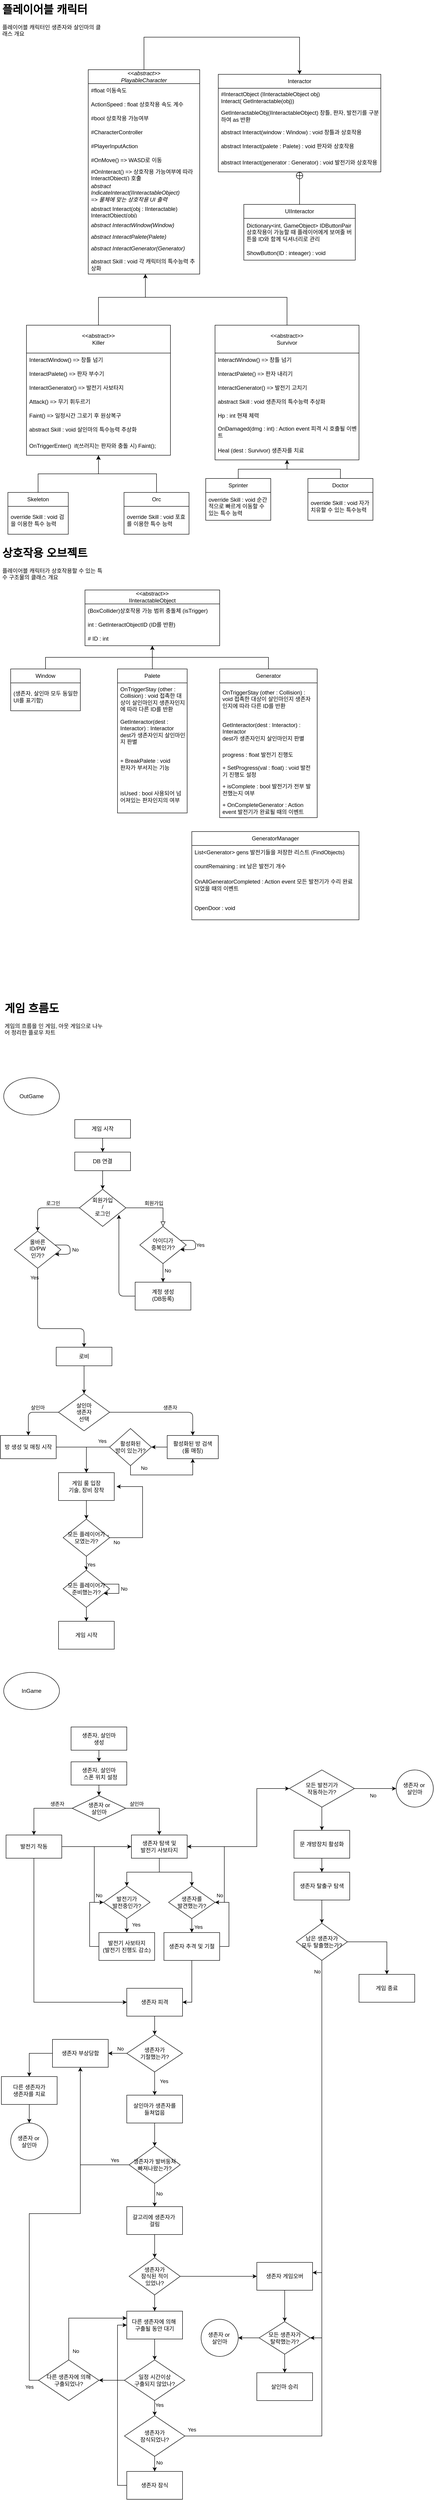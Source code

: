 <mxfile version="24.7.6">
  <diagram id="C5RBs43oDa-KdzZeNtuy" name="Page-1">
    <mxGraphModel dx="1366" dy="703" grid="1" gridSize="10" guides="1" tooltips="1" connect="1" arrows="1" fold="1" page="1" pageScale="1" pageWidth="827" pageHeight="1169" math="0" shadow="0">
      <root>
        <mxCell id="WIyWlLk6GJQsqaUBKTNV-0" />
        <mxCell id="WIyWlLk6GJQsqaUBKTNV-1" parent="WIyWlLk6GJQsqaUBKTNV-0" />
        <mxCell id="-PeAhjP7F3xSacSw7bgF-138" style="edgeStyle=orthogonalEdgeStyle;rounded=0;orthogonalLoop=1;jettySize=auto;html=1;exitX=0.5;exitY=0;exitDx=0;exitDy=0;entryX=0.5;entryY=0;entryDx=0;entryDy=0;" parent="WIyWlLk6GJQsqaUBKTNV-1" source="-PeAhjP7F3xSacSw7bgF-6" target="-PeAhjP7F3xSacSw7bgF-130" edge="1">
          <mxGeometry relative="1" as="geometry">
            <Array as="points">
              <mxPoint x="520" y="90" />
              <mxPoint x="185" y="90" />
            </Array>
          </mxGeometry>
        </mxCell>
        <mxCell id="-PeAhjP7F3xSacSw7bgF-6" value="&lt;i&gt;&amp;lt;&amp;lt;abstract&amp;gt;&amp;gt;&lt;/i&gt;&lt;div&gt;&lt;i&gt;PlayableCharacter&lt;/i&gt;&lt;/div&gt;" style="swimlane;fontStyle=0;childLayout=stackLayout;horizontal=1;startSize=30;horizontalStack=0;resizeParent=1;resizeParentMax=0;resizeLast=0;collapsible=1;marginBottom=0;whiteSpace=wrap;html=1;" parent="WIyWlLk6GJQsqaUBKTNV-1" vertex="1">
          <mxGeometry x="197" y="160" width="240" height="440" as="geometry" />
        </mxCell>
        <mxCell id="-PeAhjP7F3xSacSw7bgF-7" value="#float 이동속도" style="text;strokeColor=none;fillColor=none;align=left;verticalAlign=middle;spacingLeft=4;spacingRight=4;overflow=hidden;points=[[0,0.5],[1,0.5]];portConstraint=eastwest;rotatable=0;whiteSpace=wrap;html=1;" parent="-PeAhjP7F3xSacSw7bgF-6" vertex="1">
          <mxGeometry y="30" width="240" height="30" as="geometry" />
        </mxCell>
        <mxCell id="ho1EicIKWzNW8st6KYfb-58" value="ActionSpeed : float 상호작용 속도 계수" style="text;strokeColor=none;fillColor=none;align=left;verticalAlign=middle;spacingLeft=4;spacingRight=4;overflow=hidden;points=[[0,0.5],[1,0.5]];portConstraint=eastwest;rotatable=0;whiteSpace=wrap;html=1;" parent="-PeAhjP7F3xSacSw7bgF-6" vertex="1">
          <mxGeometry y="60" width="240" height="30" as="geometry" />
        </mxCell>
        <mxCell id="-PeAhjP7F3xSacSw7bgF-126" value="#bool 상호작용 가능여부" style="text;strokeColor=none;fillColor=none;align=left;verticalAlign=middle;spacingLeft=4;spacingRight=4;overflow=hidden;points=[[0,0.5],[1,0.5]];portConstraint=eastwest;rotatable=0;whiteSpace=wrap;html=1;" parent="-PeAhjP7F3xSacSw7bgF-6" vertex="1">
          <mxGeometry y="90" width="240" height="30" as="geometry" />
        </mxCell>
        <mxCell id="-PeAhjP7F3xSacSw7bgF-66" value="#CharacterController" style="text;strokeColor=none;fillColor=none;align=left;verticalAlign=middle;spacingLeft=4;spacingRight=4;overflow=hidden;points=[[0,0.5],[1,0.5]];portConstraint=eastwest;rotatable=0;whiteSpace=wrap;html=1;" parent="-PeAhjP7F3xSacSw7bgF-6" vertex="1">
          <mxGeometry y="120" width="240" height="30" as="geometry" />
        </mxCell>
        <mxCell id="-PeAhjP7F3xSacSw7bgF-68" value="#PlayerInputAction" style="text;strokeColor=none;fillColor=none;align=left;verticalAlign=middle;spacingLeft=4;spacingRight=4;overflow=hidden;points=[[0,0.5],[1,0.5]];portConstraint=eastwest;rotatable=0;whiteSpace=wrap;html=1;" parent="-PeAhjP7F3xSacSw7bgF-6" vertex="1">
          <mxGeometry y="150" width="240" height="30" as="geometry" />
        </mxCell>
        <mxCell id="-PeAhjP7F3xSacSw7bgF-97" value="&lt;span style=&quot;font-style: normal;&quot;&gt;#OnMove() =&amp;gt; WASD로 이동&lt;/span&gt;" style="text;strokeColor=none;fillColor=none;align=left;verticalAlign=middle;spacingLeft=4;spacingRight=4;overflow=hidden;points=[[0,0.5],[1,0.5]];portConstraint=eastwest;rotatable=0;whiteSpace=wrap;html=1;fontStyle=2" parent="-PeAhjP7F3xSacSw7bgF-6" vertex="1">
          <mxGeometry y="180" width="240" height="30" as="geometry" />
        </mxCell>
        <mxCell id="-PeAhjP7F3xSacSw7bgF-124" value="&lt;span style=&quot;font-style: normal;&quot;&gt;#OnInteract() =&amp;gt; 상호작용 가능여부에 따라 InteractObject() 호출&lt;/span&gt;" style="text;strokeColor=none;fillColor=none;align=left;verticalAlign=middle;spacingLeft=4;spacingRight=4;overflow=hidden;points=[[0,0.5],[1,0.5]];portConstraint=eastwest;rotatable=0;whiteSpace=wrap;html=1;fontStyle=2" parent="-PeAhjP7F3xSacSw7bgF-6" vertex="1">
          <mxGeometry y="210" width="240" height="30" as="geometry" />
        </mxCell>
        <mxCell id="-PeAhjP7F3xSacSw7bgF-129" value="abstract IndicateInteract(IInteractableObject)&lt;div&gt;=&amp;gt; 물체에 맞는 상호작용 UI 출력&lt;/div&gt;" style="text;strokeColor=none;fillColor=none;align=left;verticalAlign=middle;spacingLeft=4;spacingRight=4;overflow=hidden;points=[[0,0.5],[1,0.5]];portConstraint=eastwest;rotatable=0;whiteSpace=wrap;html=1;fontStyle=2" parent="-PeAhjP7F3xSacSw7bgF-6" vertex="1">
          <mxGeometry y="240" width="240" height="50" as="geometry" />
        </mxCell>
        <mxCell id="-PeAhjP7F3xSacSw7bgF-107" value="&lt;span style=&quot;font-style: normal;&quot;&gt;abstract Interact(obj : IInteractable)&lt;/span&gt;&lt;div&gt;&lt;span style=&quot;font-style: normal;&quot;&gt;InteractObject(obj)&lt;/span&gt;&lt;/div&gt;" style="text;strokeColor=none;fillColor=none;align=left;verticalAlign=middle;spacingLeft=4;spacingRight=4;overflow=hidden;points=[[0,0.5],[1,0.5]];portConstraint=eastwest;rotatable=0;whiteSpace=wrap;html=1;fontStyle=2" parent="-PeAhjP7F3xSacSw7bgF-6" vertex="1">
          <mxGeometry y="290" width="240" height="30" as="geometry" />
        </mxCell>
        <mxCell id="-PeAhjP7F3xSacSw7bgF-139" value="abstract InteractWindow(Window)" style="text;strokeColor=none;fillColor=none;align=left;verticalAlign=middle;spacingLeft=4;spacingRight=4;overflow=hidden;points=[[0,0.5],[1,0.5]];portConstraint=eastwest;rotatable=0;whiteSpace=wrap;html=1;fontStyle=2" parent="-PeAhjP7F3xSacSw7bgF-6" vertex="1">
          <mxGeometry y="320" width="240" height="30" as="geometry" />
        </mxCell>
        <mxCell id="-PeAhjP7F3xSacSw7bgF-108" value="abstract InteractPalete(Palete)" style="text;strokeColor=none;fillColor=none;align=left;verticalAlign=middle;spacingLeft=4;spacingRight=4;overflow=hidden;points=[[0,0.5],[1,0.5]];portConstraint=eastwest;rotatable=0;whiteSpace=wrap;html=1;fontStyle=2" parent="-PeAhjP7F3xSacSw7bgF-6" vertex="1">
          <mxGeometry y="350" width="240" height="20" as="geometry" />
        </mxCell>
        <mxCell id="-PeAhjP7F3xSacSw7bgF-109" value="abstract InteractGenerator(Generator)" style="text;strokeColor=none;fillColor=none;align=left;verticalAlign=middle;spacingLeft=4;spacingRight=4;overflow=hidden;points=[[0,0.5],[1,0.5]];portConstraint=eastwest;rotatable=0;whiteSpace=wrap;html=1;fontStyle=2" parent="-PeAhjP7F3xSacSw7bgF-6" vertex="1">
          <mxGeometry y="370" width="240" height="30" as="geometry" />
        </mxCell>
        <mxCell id="ho1EicIKWzNW8st6KYfb-70" value="abstract Skill : void 각 캐릭터의 특수능력 추상화" style="text;strokeColor=none;fillColor=none;align=left;verticalAlign=middle;spacingLeft=4;spacingRight=4;overflow=hidden;points=[[0,0.5],[1,0.5]];portConstraint=eastwest;rotatable=0;whiteSpace=wrap;html=1;" parent="-PeAhjP7F3xSacSw7bgF-6" vertex="1">
          <mxGeometry y="400" width="240" height="40" as="geometry" />
        </mxCell>
        <mxCell id="-PeAhjP7F3xSacSw7bgF-141" style="edgeStyle=orthogonalEdgeStyle;rounded=0;orthogonalLoop=1;jettySize=auto;html=1;exitX=0.5;exitY=0;exitDx=0;exitDy=0;" parent="WIyWlLk6GJQsqaUBKTNV-1" source="-PeAhjP7F3xSacSw7bgF-69" target="-PeAhjP7F3xSacSw7bgF-6" edge="1">
          <mxGeometry relative="1" as="geometry">
            <mxPoint x="520" y="640" as="targetPoint" />
            <Array as="points">
              <mxPoint x="219" y="650" />
              <mxPoint x="320" y="650" />
            </Array>
          </mxGeometry>
        </mxCell>
        <mxCell id="-PeAhjP7F3xSacSw7bgF-69" value="&lt;div&gt;&amp;lt;&amp;lt;abstract&amp;gt;&amp;gt;&lt;/div&gt;Killer" style="swimlane;fontStyle=0;childLayout=stackLayout;horizontal=1;startSize=60;horizontalStack=0;resizeParent=1;resizeParentMax=0;resizeLast=0;collapsible=1;marginBottom=0;whiteSpace=wrap;html=1;movable=1;resizable=1;rotatable=1;deletable=1;editable=1;locked=0;connectable=1;swimlaneLine=1;" parent="WIyWlLk6GJQsqaUBKTNV-1" vertex="1">
          <mxGeometry x="64" y="710" width="310" height="280" as="geometry" />
        </mxCell>
        <mxCell id="-PeAhjP7F3xSacSw7bgF-70" value="InteractWindow() =&amp;gt; 창틀 넘기" style="text;strokeColor=none;fillColor=none;align=left;verticalAlign=middle;spacingLeft=4;spacingRight=4;overflow=hidden;points=[[0,0.5],[1,0.5]];portConstraint=eastwest;rotatable=0;whiteSpace=wrap;html=1;" parent="-PeAhjP7F3xSacSw7bgF-69" vertex="1">
          <mxGeometry y="60" width="310" height="30" as="geometry" />
        </mxCell>
        <mxCell id="-PeAhjP7F3xSacSw7bgF-71" value="InteractPalete() =&amp;gt; 판자 부수기" style="text;strokeColor=none;fillColor=none;align=left;verticalAlign=middle;spacingLeft=4;spacingRight=4;overflow=hidden;points=[[0,0.5],[1,0.5]];portConstraint=eastwest;rotatable=0;whiteSpace=wrap;html=1;" parent="-PeAhjP7F3xSacSw7bgF-69" vertex="1">
          <mxGeometry y="90" width="310" height="30" as="geometry" />
        </mxCell>
        <mxCell id="-PeAhjP7F3xSacSw7bgF-72" value="InteractGenerator() =&amp;gt; 발전기 사보타지" style="text;strokeColor=none;fillColor=none;align=left;verticalAlign=middle;spacingLeft=4;spacingRight=4;overflow=hidden;points=[[0,0.5],[1,0.5]];portConstraint=eastwest;rotatable=0;whiteSpace=wrap;html=1;" parent="-PeAhjP7F3xSacSw7bgF-69" vertex="1">
          <mxGeometry y="120" width="310" height="30" as="geometry" />
        </mxCell>
        <mxCell id="-PeAhjP7F3xSacSw7bgF-94" value="Attack() =&amp;gt; 무기 휘두르기" style="text;strokeColor=none;fillColor=none;align=left;verticalAlign=middle;spacingLeft=4;spacingRight=4;overflow=hidden;points=[[0,0.5],[1,0.5]];portConstraint=eastwest;rotatable=0;whiteSpace=wrap;html=1;" parent="-PeAhjP7F3xSacSw7bgF-69" vertex="1">
          <mxGeometry y="150" width="310" height="30" as="geometry" />
        </mxCell>
        <mxCell id="-PeAhjP7F3xSacSw7bgF-96" value="Faint() =&amp;gt; 일정시간 그로기 후 원상복구" style="text;strokeColor=none;fillColor=none;align=left;verticalAlign=middle;spacingLeft=4;spacingRight=4;overflow=hidden;points=[[0,0.5],[1,0.5]];portConstraint=eastwest;rotatable=0;whiteSpace=wrap;html=1;" parent="-PeAhjP7F3xSacSw7bgF-69" vertex="1">
          <mxGeometry y="180" width="310" height="30" as="geometry" />
        </mxCell>
        <mxCell id="ho1EicIKWzNW8st6KYfb-53" value="abstract Skill : void 살인마의 특수능력 추상화" style="text;strokeColor=none;fillColor=none;align=left;verticalAlign=middle;spacingLeft=4;spacingRight=4;overflow=hidden;points=[[0,0.5],[1,0.5]];portConstraint=eastwest;rotatable=0;whiteSpace=wrap;html=1;" parent="-PeAhjP7F3xSacSw7bgF-69" vertex="1">
          <mxGeometry y="210" width="310" height="30" as="geometry" />
        </mxCell>
        <mxCell id="-PeAhjP7F3xSacSw7bgF-95" value="OnTriggerEnter()&amp;nbsp;&amp;nbsp;&lt;span style=&quot;background-color: initial;&quot;&gt;if(쓰러지는 판자와 충돌 시) Faint();&amp;nbsp;&lt;/span&gt;" style="text;strokeColor=none;fillColor=none;align=left;verticalAlign=middle;spacingLeft=4;spacingRight=4;overflow=hidden;points=[[0,0.5],[1,0.5]];portConstraint=eastwest;rotatable=0;whiteSpace=wrap;html=1;" parent="-PeAhjP7F3xSacSw7bgF-69" vertex="1">
          <mxGeometry y="240" width="310" height="40" as="geometry" />
        </mxCell>
        <mxCell id="-PeAhjP7F3xSacSw7bgF-101" value="&amp;lt;&amp;lt;abstract&amp;gt;&amp;gt;&lt;div&gt;IInteractableObject&lt;/div&gt;" style="swimlane;fontStyle=0;childLayout=stackLayout;horizontal=1;startSize=30;horizontalStack=0;resizeParent=1;resizeParentMax=0;resizeLast=0;collapsible=1;marginBottom=0;whiteSpace=wrap;html=1;" parent="WIyWlLk6GJQsqaUBKTNV-1" vertex="1">
          <mxGeometry x="190" y="1280" width="290" height="120" as="geometry" />
        </mxCell>
        <mxCell id="-PeAhjP7F3xSacSw7bgF-102" value="(BoxCollider)상호작용 가능 범위 충돌체 (isTrigger)" style="text;strokeColor=none;fillColor=none;align=left;verticalAlign=middle;spacingLeft=4;spacingRight=4;overflow=hidden;points=[[0,0.5],[1,0.5]];portConstraint=eastwest;rotatable=0;whiteSpace=wrap;html=1;" parent="-PeAhjP7F3xSacSw7bgF-101" vertex="1">
          <mxGeometry y="30" width="290" height="30" as="geometry" />
        </mxCell>
        <mxCell id="ho1EicIKWzNW8st6KYfb-13" value="int : GetInteractObjectID (ID를 반환)" style="text;strokeColor=none;fillColor=none;align=left;verticalAlign=middle;spacingLeft=4;spacingRight=4;overflow=hidden;points=[[0,0.5],[1,0.5]];portConstraint=eastwest;rotatable=0;whiteSpace=wrap;html=1;" parent="-PeAhjP7F3xSacSw7bgF-101" vertex="1">
          <mxGeometry y="60" width="290" height="30" as="geometry" />
        </mxCell>
        <mxCell id="ho1EicIKWzNW8st6KYfb-26" value="# ID : int" style="text;strokeColor=none;fillColor=none;align=left;verticalAlign=middle;spacingLeft=4;spacingRight=4;overflow=hidden;points=[[0,0.5],[1,0.5]];portConstraint=eastwest;rotatable=0;whiteSpace=wrap;html=1;" parent="-PeAhjP7F3xSacSw7bgF-101" vertex="1">
          <mxGeometry y="90" width="290" height="30" as="geometry" />
        </mxCell>
        <mxCell id="-PeAhjP7F3xSacSw7bgF-130" value="Interactor" style="swimlane;fontStyle=0;childLayout=stackLayout;horizontal=1;startSize=30;horizontalStack=0;resizeParent=1;resizeParentMax=0;resizeLast=0;collapsible=1;marginBottom=0;whiteSpace=wrap;html=1;" parent="WIyWlLk6GJQsqaUBKTNV-1" vertex="1">
          <mxGeometry x="477" y="170" width="350" height="210" as="geometry" />
        </mxCell>
        <mxCell id="-PeAhjP7F3xSacSw7bgF-131" value="#InteractObject (IInteractableObject obj)&amp;nbsp;&lt;div&gt;Interact( GetInteractable(obj))&lt;/div&gt;" style="text;strokeColor=none;fillColor=none;align=left;verticalAlign=middle;spacingLeft=4;spacingRight=4;overflow=hidden;points=[[0,0.5],[1,0.5]];portConstraint=eastwest;rotatable=0;whiteSpace=wrap;html=1;" parent="-PeAhjP7F3xSacSw7bgF-130" vertex="1">
          <mxGeometry y="30" width="350" height="40" as="geometry" />
        </mxCell>
        <mxCell id="-PeAhjP7F3xSacSw7bgF-140" value="GetInteractableObj(IInteractableObject) 창틀, 판자, 발전기를 구분하여 as 반환" style="text;strokeColor=none;fillColor=none;align=left;verticalAlign=middle;spacingLeft=4;spacingRight=4;overflow=hidden;points=[[0,0.5],[1,0.5]];portConstraint=eastwest;rotatable=0;whiteSpace=wrap;html=1;" parent="-PeAhjP7F3xSacSw7bgF-130" vertex="1">
          <mxGeometry y="70" width="350" height="40" as="geometry" />
        </mxCell>
        <mxCell id="-PeAhjP7F3xSacSw7bgF-133" value="abstract Interact(window : Window) : void 창틀과 상호작용" style="text;strokeColor=none;fillColor=none;align=left;verticalAlign=middle;spacingLeft=4;spacingRight=4;overflow=hidden;points=[[0,0.5],[1,0.5]];portConstraint=eastwest;rotatable=0;whiteSpace=wrap;html=1;" parent="-PeAhjP7F3xSacSw7bgF-130" vertex="1">
          <mxGeometry y="110" width="350" height="30" as="geometry" />
        </mxCell>
        <mxCell id="-PeAhjP7F3xSacSw7bgF-134" value="abstract Interact(palete : Palete) : void 판자와 상호작용" style="text;strokeColor=none;fillColor=none;align=left;verticalAlign=middle;spacingLeft=4;spacingRight=4;overflow=hidden;points=[[0,0.5],[1,0.5]];portConstraint=eastwest;rotatable=0;whiteSpace=wrap;html=1;" parent="-PeAhjP7F3xSacSw7bgF-130" vertex="1">
          <mxGeometry y="140" width="350" height="30" as="geometry" />
        </mxCell>
        <mxCell id="-PeAhjP7F3xSacSw7bgF-135" value="abstract Interact(generator : Generator) : void&amp;nbsp;발전기와 상호작용" style="text;strokeColor=none;fillColor=none;align=left;verticalAlign=middle;spacingLeft=4;spacingRight=4;overflow=hidden;points=[[0,0.5],[1,0.5]];portConstraint=eastwest;rotatable=0;whiteSpace=wrap;html=1;" parent="-PeAhjP7F3xSacSw7bgF-130" vertex="1">
          <mxGeometry y="170" width="350" height="40" as="geometry" />
        </mxCell>
        <mxCell id="ho1EicIKWzNW8st6KYfb-0" value="UIInteractor" style="swimlane;fontStyle=0;childLayout=stackLayout;horizontal=1;startSize=30;horizontalStack=0;resizeParent=1;resizeParentMax=0;resizeLast=0;collapsible=1;marginBottom=0;whiteSpace=wrap;html=1;" parent="WIyWlLk6GJQsqaUBKTNV-1" vertex="1">
          <mxGeometry x="532" y="450" width="240" height="120" as="geometry" />
        </mxCell>
        <mxCell id="ho1EicIKWzNW8st6KYfb-12" value="Dictionary&amp;lt;int, GameObject&amp;gt; IDButtonPair&lt;div&gt;상호작용이 가능할 때 플레이어에게 보여줄 버튼을 ID와 함께 딕셔너리로 관리&lt;/div&gt;" style="text;strokeColor=none;fillColor=none;align=left;verticalAlign=middle;spacingLeft=4;spacingRight=4;overflow=hidden;points=[[0,0.5],[1,0.5]];portConstraint=eastwest;rotatable=0;whiteSpace=wrap;html=1;" parent="ho1EicIKWzNW8st6KYfb-0" vertex="1">
          <mxGeometry y="30" width="240" height="60" as="geometry" />
        </mxCell>
        <mxCell id="ho1EicIKWzNW8st6KYfb-14" value="ShowButton(ID : inteager) : void" style="text;strokeColor=none;fillColor=none;align=left;verticalAlign=middle;spacingLeft=4;spacingRight=4;overflow=hidden;points=[[0,0.5],[1,0.5]];portConstraint=eastwest;rotatable=0;whiteSpace=wrap;html=1;" parent="ho1EicIKWzNW8st6KYfb-0" vertex="1">
          <mxGeometry y="90" width="240" height="30" as="geometry" />
        </mxCell>
        <mxCell id="ho1EicIKWzNW8st6KYfb-18" style="edgeStyle=orthogonalEdgeStyle;rounded=0;orthogonalLoop=1;jettySize=auto;html=1;exitX=0.5;exitY=0;exitDx=0;exitDy=0;" parent="WIyWlLk6GJQsqaUBKTNV-1" source="ho1EicIKWzNW8st6KYfb-15" target="-PeAhjP7F3xSacSw7bgF-101" edge="1">
          <mxGeometry relative="1" as="geometry" />
        </mxCell>
        <mxCell id="ho1EicIKWzNW8st6KYfb-15" value="Window" style="swimlane;fontStyle=0;childLayout=stackLayout;horizontal=1;startSize=30;horizontalStack=0;resizeParent=1;resizeParentMax=0;resizeLast=0;collapsible=1;marginBottom=0;whiteSpace=wrap;html=1;" parent="WIyWlLk6GJQsqaUBKTNV-1" vertex="1">
          <mxGeometry x="30" y="1450" width="150" height="90" as="geometry" />
        </mxCell>
        <mxCell id="ho1EicIKWzNW8st6KYfb-17" value="(생존자, 살인마 모두 동일한 UI를 표기함)" style="text;strokeColor=none;fillColor=none;align=left;verticalAlign=middle;spacingLeft=4;spacingRight=4;overflow=hidden;points=[[0,0.5],[1,0.5]];portConstraint=eastwest;rotatable=0;whiteSpace=wrap;html=1;" parent="ho1EicIKWzNW8st6KYfb-15" vertex="1">
          <mxGeometry y="30" width="150" height="60" as="geometry" />
        </mxCell>
        <mxCell id="ho1EicIKWzNW8st6KYfb-27" style="edgeStyle=orthogonalEdgeStyle;rounded=0;orthogonalLoop=1;jettySize=auto;html=1;" parent="WIyWlLk6GJQsqaUBKTNV-1" source="ho1EicIKWzNW8st6KYfb-21" target="-PeAhjP7F3xSacSw7bgF-101" edge="1">
          <mxGeometry relative="1" as="geometry" />
        </mxCell>
        <mxCell id="ho1EicIKWzNW8st6KYfb-21" value="Palete" style="swimlane;fontStyle=0;childLayout=stackLayout;horizontal=1;startSize=30;horizontalStack=0;resizeParent=1;resizeParentMax=0;resizeLast=0;collapsible=1;marginBottom=0;whiteSpace=wrap;html=1;" parent="WIyWlLk6GJQsqaUBKTNV-1" vertex="1">
          <mxGeometry x="260" y="1450" width="150" height="310" as="geometry" />
        </mxCell>
        <mxCell id="ho1EicIKWzNW8st6KYfb-23" value="OnTriggerStay (other : Collision) : void 접촉한 대상이 살인마인지 생존자인지에 따라 다른 ID를 반환" style="text;strokeColor=none;fillColor=none;align=left;verticalAlign=middle;spacingLeft=4;spacingRight=4;overflow=hidden;points=[[0,0.5],[1,0.5]];portConstraint=eastwest;rotatable=0;whiteSpace=wrap;html=1;" parent="ho1EicIKWzNW8st6KYfb-21" vertex="1">
          <mxGeometry y="30" width="150" height="70" as="geometry" />
        </mxCell>
        <mxCell id="ho1EicIKWzNW8st6KYfb-25" value="GetInteractor(dest : Interactor) : Interactor&lt;div&gt;dest가 생존자인지 살인마인지 판별&lt;/div&gt;" style="text;strokeColor=none;fillColor=none;align=left;verticalAlign=middle;spacingLeft=4;spacingRight=4;overflow=hidden;points=[[0,0.5],[1,0.5]];portConstraint=eastwest;rotatable=0;whiteSpace=wrap;html=1;" parent="ho1EicIKWzNW8st6KYfb-21" vertex="1">
          <mxGeometry y="100" width="150" height="70" as="geometry" />
        </mxCell>
        <mxCell id="ho1EicIKWzNW8st6KYfb-32" value="+ BreakPalete : void&lt;div&gt;판자가 부서지는 기능&lt;/div&gt;" style="text;strokeColor=none;fillColor=none;align=left;verticalAlign=middle;spacingLeft=4;spacingRight=4;overflow=hidden;points=[[0,0.5],[1,0.5]];portConstraint=eastwest;rotatable=0;whiteSpace=wrap;html=1;" parent="ho1EicIKWzNW8st6KYfb-21" vertex="1">
          <mxGeometry y="170" width="150" height="70" as="geometry" />
        </mxCell>
        <mxCell id="ho1EicIKWzNW8st6KYfb-80" value="isUsed : bool 사용되어 넘어져있는 판자인지의 여부" style="text;strokeColor=none;fillColor=none;align=left;verticalAlign=middle;spacingLeft=4;spacingRight=4;overflow=hidden;points=[[0,0.5],[1,0.5]];portConstraint=eastwest;rotatable=0;whiteSpace=wrap;html=1;" parent="ho1EicIKWzNW8st6KYfb-21" vertex="1">
          <mxGeometry y="240" width="150" height="70" as="geometry" />
        </mxCell>
        <mxCell id="ho1EicIKWzNW8st6KYfb-31" style="edgeStyle=orthogonalEdgeStyle;rounded=0;orthogonalLoop=1;jettySize=auto;html=1;" parent="WIyWlLk6GJQsqaUBKTNV-1" source="ho1EicIKWzNW8st6KYfb-28" target="-PeAhjP7F3xSacSw7bgF-101" edge="1">
          <mxGeometry relative="1" as="geometry" />
        </mxCell>
        <mxCell id="ho1EicIKWzNW8st6KYfb-28" value="Generator" style="swimlane;fontStyle=0;childLayout=stackLayout;horizontal=1;startSize=30;horizontalStack=0;resizeParent=1;resizeParentMax=0;resizeLast=0;collapsible=1;marginBottom=0;whiteSpace=wrap;html=1;" parent="WIyWlLk6GJQsqaUBKTNV-1" vertex="1">
          <mxGeometry x="480" y="1450" width="210" height="320" as="geometry" />
        </mxCell>
        <mxCell id="ho1EicIKWzNW8st6KYfb-29" value="OnTriggerStay (other : Collision) : void 접촉한 대상이 살인마인지 생존자인지에 따라 다른 ID를 반환" style="text;strokeColor=none;fillColor=none;align=left;verticalAlign=middle;spacingLeft=4;spacingRight=4;overflow=hidden;points=[[0,0.5],[1,0.5]];portConstraint=eastwest;rotatable=0;whiteSpace=wrap;html=1;" parent="ho1EicIKWzNW8st6KYfb-28" vertex="1">
          <mxGeometry y="30" width="210" height="70" as="geometry" />
        </mxCell>
        <mxCell id="ho1EicIKWzNW8st6KYfb-30" value="GetInteractor(dest : Interactor) : Interactor&lt;div&gt;dest가 생존자인지 살인마인지 판별&lt;/div&gt;" style="text;strokeColor=none;fillColor=none;align=left;verticalAlign=middle;spacingLeft=4;spacingRight=4;overflow=hidden;points=[[0,0.5],[1,0.5]];portConstraint=eastwest;rotatable=0;whiteSpace=wrap;html=1;" parent="ho1EicIKWzNW8st6KYfb-28" vertex="1">
          <mxGeometry y="100" width="210" height="70" as="geometry" />
        </mxCell>
        <mxCell id="ho1EicIKWzNW8st6KYfb-36" value="progress : float 발전기 진행도" style="text;strokeColor=none;fillColor=none;align=left;verticalAlign=middle;spacingLeft=4;spacingRight=4;overflow=hidden;points=[[0,0.5],[1,0.5]];portConstraint=eastwest;rotatable=0;whiteSpace=wrap;html=1;" parent="ho1EicIKWzNW8st6KYfb-28" vertex="1">
          <mxGeometry y="170" width="210" height="30" as="geometry" />
        </mxCell>
        <mxCell id="ho1EicIKWzNW8st6KYfb-37" value="+ SetProgress(val : float) : void 발전기 진행도 설정" style="text;strokeColor=none;fillColor=none;align=left;verticalAlign=middle;spacingLeft=4;spacingRight=4;overflow=hidden;points=[[0,0.5],[1,0.5]];portConstraint=eastwest;rotatable=0;whiteSpace=wrap;html=1;" parent="ho1EicIKWzNW8st6KYfb-28" vertex="1">
          <mxGeometry y="200" width="210" height="40" as="geometry" />
        </mxCell>
        <mxCell id="ho1EicIKWzNW8st6KYfb-38" value="+ isComplete : bool 발전기가 전부 발전했는지 여부" style="text;strokeColor=none;fillColor=none;align=left;verticalAlign=middle;spacingLeft=4;spacingRight=4;overflow=hidden;points=[[0,0.5],[1,0.5]];portConstraint=eastwest;rotatable=0;whiteSpace=wrap;html=1;" parent="ho1EicIKWzNW8st6KYfb-28" vertex="1">
          <mxGeometry y="240" width="210" height="40" as="geometry" />
        </mxCell>
        <mxCell id="ho1EicIKWzNW8st6KYfb-39" value="+ OnCompleteGenerator : Action event 발전기가 완료될 때의 이벤트" style="text;strokeColor=none;fillColor=none;align=left;verticalAlign=middle;spacingLeft=4;spacingRight=4;overflow=hidden;points=[[0,0.5],[1,0.5]];portConstraint=eastwest;rotatable=0;whiteSpace=wrap;html=1;" parent="ho1EicIKWzNW8st6KYfb-28" vertex="1">
          <mxGeometry y="280" width="210" height="40" as="geometry" />
        </mxCell>
        <mxCell id="ho1EicIKWzNW8st6KYfb-33" value="GeneratorManager" style="swimlane;fontStyle=0;childLayout=stackLayout;horizontal=1;startSize=30;horizontalStack=0;resizeParent=1;resizeParentMax=0;resizeLast=0;collapsible=1;marginBottom=0;whiteSpace=wrap;html=1;" parent="WIyWlLk6GJQsqaUBKTNV-1" vertex="1">
          <mxGeometry x="420" y="1800" width="360" height="190" as="geometry" />
        </mxCell>
        <mxCell id="ho1EicIKWzNW8st6KYfb-34" value="List&amp;lt;Generator&amp;gt; gens 발전기들을 저장한 리스트 (FindObjects)" style="text;strokeColor=none;fillColor=none;align=left;verticalAlign=middle;spacingLeft=4;spacingRight=4;overflow=hidden;points=[[0,0.5],[1,0.5]];portConstraint=eastwest;rotatable=0;whiteSpace=wrap;html=1;" parent="ho1EicIKWzNW8st6KYfb-33" vertex="1">
          <mxGeometry y="30" width="360" height="30" as="geometry" />
        </mxCell>
        <mxCell id="ho1EicIKWzNW8st6KYfb-35" value="countRemaining : int 남은 발전기 개수" style="text;strokeColor=none;fillColor=none;align=left;verticalAlign=middle;spacingLeft=4;spacingRight=4;overflow=hidden;points=[[0,0.5],[1,0.5]];portConstraint=eastwest;rotatable=0;whiteSpace=wrap;html=1;" parent="ho1EicIKWzNW8st6KYfb-33" vertex="1">
          <mxGeometry y="60" width="360" height="30" as="geometry" />
        </mxCell>
        <mxCell id="ho1EicIKWzNW8st6KYfb-40" value="OnAllGeneratorCompleted : Action event 모든 발전기가 수리 완료되었을 때의 이벤트" style="text;strokeColor=none;fillColor=none;align=left;verticalAlign=middle;spacingLeft=4;spacingRight=4;overflow=hidden;points=[[0,0.5],[1,0.5]];portConstraint=eastwest;rotatable=0;whiteSpace=wrap;html=1;" parent="ho1EicIKWzNW8st6KYfb-33" vertex="1">
          <mxGeometry y="90" width="360" height="50" as="geometry" />
        </mxCell>
        <mxCell id="ho1EicIKWzNW8st6KYfb-41" value="OpenDoor : void&amp;nbsp;" style="text;strokeColor=none;fillColor=none;align=left;verticalAlign=middle;spacingLeft=4;spacingRight=4;overflow=hidden;points=[[0,0.5],[1,0.5]];portConstraint=eastwest;rotatable=0;whiteSpace=wrap;html=1;" parent="ho1EicIKWzNW8st6KYfb-33" vertex="1">
          <mxGeometry y="140" width="360" height="50" as="geometry" />
        </mxCell>
        <mxCell id="ho1EicIKWzNW8st6KYfb-43" value="Skeleton" style="swimlane;fontStyle=0;childLayout=stackLayout;horizontal=1;startSize=30;horizontalStack=0;resizeParent=1;resizeParentMax=0;resizeLast=0;collapsible=1;marginBottom=0;whiteSpace=wrap;html=1;movable=1;resizable=1;rotatable=1;deletable=1;editable=1;locked=0;connectable=1;swimlaneLine=1;" parent="WIyWlLk6GJQsqaUBKTNV-1" vertex="1">
          <mxGeometry x="24" y="1070" width="130" height="90" as="geometry" />
        </mxCell>
        <mxCell id="ho1EicIKWzNW8st6KYfb-49" value="override Skill : void 검을 이용한 특수 능력" style="text;strokeColor=none;fillColor=none;align=left;verticalAlign=middle;spacingLeft=4;spacingRight=4;overflow=hidden;points=[[0,0.5],[1,0.5]];portConstraint=eastwest;rotatable=0;whiteSpace=wrap;html=1;" parent="ho1EicIKWzNW8st6KYfb-43" vertex="1">
          <mxGeometry y="30" width="130" height="60" as="geometry" />
        </mxCell>
        <mxCell id="ho1EicIKWzNW8st6KYfb-51" style="edgeStyle=orthogonalEdgeStyle;rounded=0;orthogonalLoop=1;jettySize=auto;html=1;entryX=0.5;entryY=1.025;entryDx=0;entryDy=0;entryPerimeter=0;" parent="WIyWlLk6GJQsqaUBKTNV-1" source="ho1EicIKWzNW8st6KYfb-43" target="-PeAhjP7F3xSacSw7bgF-95" edge="1">
          <mxGeometry relative="1" as="geometry" />
        </mxCell>
        <mxCell id="ho1EicIKWzNW8st6KYfb-56" style="edgeStyle=orthogonalEdgeStyle;rounded=0;orthogonalLoop=1;jettySize=auto;html=1;" parent="WIyWlLk6GJQsqaUBKTNV-1" source="ho1EicIKWzNW8st6KYfb-54" target="-PeAhjP7F3xSacSw7bgF-69" edge="1">
          <mxGeometry relative="1" as="geometry" />
        </mxCell>
        <mxCell id="ho1EicIKWzNW8st6KYfb-54" value="Orc" style="swimlane;fontStyle=0;childLayout=stackLayout;horizontal=1;startSize=30;horizontalStack=0;resizeParent=1;resizeParentMax=0;resizeLast=0;collapsible=1;marginBottom=0;whiteSpace=wrap;html=1;movable=1;resizable=1;rotatable=1;deletable=1;editable=1;locked=0;connectable=1;swimlaneLine=1;" parent="WIyWlLk6GJQsqaUBKTNV-1" vertex="1">
          <mxGeometry x="274" y="1070" width="140" height="90" as="geometry" />
        </mxCell>
        <mxCell id="ho1EicIKWzNW8st6KYfb-55" value="override Skill : void 포효를 이용한 특수 능력" style="text;strokeColor=none;fillColor=none;align=left;verticalAlign=middle;spacingLeft=4;spacingRight=4;overflow=hidden;points=[[0,0.5],[1,0.5]];portConstraint=eastwest;rotatable=0;whiteSpace=wrap;html=1;" parent="ho1EicIKWzNW8st6KYfb-54" vertex="1">
          <mxGeometry y="30" width="140" height="60" as="geometry" />
        </mxCell>
        <mxCell id="ho1EicIKWzNW8st6KYfb-69" style="edgeStyle=orthogonalEdgeStyle;rounded=0;orthogonalLoop=1;jettySize=auto;html=1;exitX=0.5;exitY=0;exitDx=0;exitDy=0;" parent="WIyWlLk6GJQsqaUBKTNV-1" source="ho1EicIKWzNW8st6KYfb-59" target="-PeAhjP7F3xSacSw7bgF-6" edge="1">
          <mxGeometry relative="1" as="geometry">
            <Array as="points">
              <mxPoint x="625" y="650" />
              <mxPoint x="320" y="650" />
            </Array>
          </mxGeometry>
        </mxCell>
        <mxCell id="ho1EicIKWzNW8st6KYfb-59" value="&lt;div&gt;&amp;lt;&amp;lt;abstract&amp;gt;&amp;gt;&lt;/div&gt;&lt;div&gt;Survivor&lt;/div&gt;" style="swimlane;fontStyle=0;childLayout=stackLayout;horizontal=1;startSize=60;horizontalStack=0;resizeParent=1;resizeParentMax=0;resizeLast=0;collapsible=1;marginBottom=0;whiteSpace=wrap;html=1;movable=1;resizable=1;rotatable=1;deletable=1;editable=1;locked=0;connectable=1;swimlaneLine=1;" parent="WIyWlLk6GJQsqaUBKTNV-1" vertex="1">
          <mxGeometry x="470" y="710" width="310" height="290" as="geometry" />
        </mxCell>
        <mxCell id="ho1EicIKWzNW8st6KYfb-60" value="InteractWindow() =&amp;gt; 창틀 넘기" style="text;strokeColor=none;fillColor=none;align=left;verticalAlign=middle;spacingLeft=4;spacingRight=4;overflow=hidden;points=[[0,0.5],[1,0.5]];portConstraint=eastwest;rotatable=0;whiteSpace=wrap;html=1;" parent="ho1EicIKWzNW8st6KYfb-59" vertex="1">
          <mxGeometry y="60" width="310" height="30" as="geometry" />
        </mxCell>
        <mxCell id="ho1EicIKWzNW8st6KYfb-61" value="InteractPalete() =&amp;gt; 판자 내리기" style="text;strokeColor=none;fillColor=none;align=left;verticalAlign=middle;spacingLeft=4;spacingRight=4;overflow=hidden;points=[[0,0.5],[1,0.5]];portConstraint=eastwest;rotatable=0;whiteSpace=wrap;html=1;" parent="ho1EicIKWzNW8st6KYfb-59" vertex="1">
          <mxGeometry y="90" width="310" height="30" as="geometry" />
        </mxCell>
        <mxCell id="ho1EicIKWzNW8st6KYfb-62" value="InteractGenerator() =&amp;gt; 발전기 고치기" style="text;strokeColor=none;fillColor=none;align=left;verticalAlign=middle;spacingLeft=4;spacingRight=4;overflow=hidden;points=[[0,0.5],[1,0.5]];portConstraint=eastwest;rotatable=0;whiteSpace=wrap;html=1;" parent="ho1EicIKWzNW8st6KYfb-59" vertex="1">
          <mxGeometry y="120" width="310" height="30" as="geometry" />
        </mxCell>
        <mxCell id="ho1EicIKWzNW8st6KYfb-65" value="abstract Skill : void 생존자의 특수능력 추상화" style="text;strokeColor=none;fillColor=none;align=left;verticalAlign=middle;spacingLeft=4;spacingRight=4;overflow=hidden;points=[[0,0.5],[1,0.5]];portConstraint=eastwest;rotatable=0;whiteSpace=wrap;html=1;" parent="ho1EicIKWzNW8st6KYfb-59" vertex="1">
          <mxGeometry y="150" width="310" height="30" as="geometry" />
        </mxCell>
        <mxCell id="ho1EicIKWzNW8st6KYfb-71" value="Hp : int 현재 체력" style="text;strokeColor=none;fillColor=none;align=left;verticalAlign=middle;spacingLeft=4;spacingRight=4;overflow=hidden;points=[[0,0.5],[1,0.5]];portConstraint=eastwest;rotatable=0;whiteSpace=wrap;html=1;" parent="ho1EicIKWzNW8st6KYfb-59" vertex="1">
          <mxGeometry y="180" width="310" height="30" as="geometry" />
        </mxCell>
        <mxCell id="ho1EicIKWzNW8st6KYfb-72" value="OnDamaged(dmg : int) : Action event 피격 시 호출될 이벤트" style="text;strokeColor=none;fillColor=none;align=left;verticalAlign=middle;spacingLeft=4;spacingRight=4;overflow=hidden;points=[[0,0.5],[1,0.5]];portConstraint=eastwest;rotatable=0;whiteSpace=wrap;html=1;" parent="ho1EicIKWzNW8st6KYfb-59" vertex="1">
          <mxGeometry y="210" width="310" height="40" as="geometry" />
        </mxCell>
        <mxCell id="ho1EicIKWzNW8st6KYfb-77" value="Heal (dest : Survivor) 생존자를 치료" style="text;strokeColor=none;fillColor=none;align=left;verticalAlign=middle;spacingLeft=4;spacingRight=4;overflow=hidden;points=[[0,0.5],[1,0.5]];portConstraint=eastwest;rotatable=0;whiteSpace=wrap;html=1;" parent="ho1EicIKWzNW8st6KYfb-59" vertex="1">
          <mxGeometry y="250" width="310" height="40" as="geometry" />
        </mxCell>
        <mxCell id="ho1EicIKWzNW8st6KYfb-67" value="" style="endArrow=none;html=1;rounded=0;startArrow=circlePlus;startFill=0;endFill=0;" parent="WIyWlLk6GJQsqaUBKTNV-1" source="-PeAhjP7F3xSacSw7bgF-130" target="ho1EicIKWzNW8st6KYfb-0" edge="1">
          <mxGeometry width="50" height="50" relative="1" as="geometry">
            <mxPoint x="560" y="470" as="sourcePoint" />
            <mxPoint x="610" y="420" as="targetPoint" />
          </mxGeometry>
        </mxCell>
        <mxCell id="ho1EicIKWzNW8st6KYfb-78" style="edgeStyle=orthogonalEdgeStyle;rounded=0;orthogonalLoop=1;jettySize=auto;html=1;" parent="WIyWlLk6GJQsqaUBKTNV-1" source="ho1EicIKWzNW8st6KYfb-73" target="ho1EicIKWzNW8st6KYfb-59" edge="1">
          <mxGeometry relative="1" as="geometry" />
        </mxCell>
        <mxCell id="ho1EicIKWzNW8st6KYfb-73" value="Sprinter" style="swimlane;fontStyle=0;childLayout=stackLayout;horizontal=1;startSize=30;horizontalStack=0;resizeParent=1;resizeParentMax=0;resizeLast=0;collapsible=1;marginBottom=0;whiteSpace=wrap;html=1;movable=1;resizable=1;rotatable=1;deletable=1;editable=1;locked=0;connectable=1;swimlaneLine=1;" parent="WIyWlLk6GJQsqaUBKTNV-1" vertex="1">
          <mxGeometry x="450" y="1040" width="140" height="90" as="geometry" />
        </mxCell>
        <mxCell id="ho1EicIKWzNW8st6KYfb-74" value="override Skill : void 순간적으로 빠르게 이동할 수 있는 특수 능력" style="text;strokeColor=none;fillColor=none;align=left;verticalAlign=middle;spacingLeft=4;spacingRight=4;overflow=hidden;points=[[0,0.5],[1,0.5]];portConstraint=eastwest;rotatable=0;whiteSpace=wrap;html=1;" parent="ho1EicIKWzNW8st6KYfb-73" vertex="1">
          <mxGeometry y="30" width="140" height="60" as="geometry" />
        </mxCell>
        <mxCell id="ho1EicIKWzNW8st6KYfb-79" style="edgeStyle=orthogonalEdgeStyle;rounded=0;orthogonalLoop=1;jettySize=auto;html=1;" parent="WIyWlLk6GJQsqaUBKTNV-1" source="ho1EicIKWzNW8st6KYfb-75" target="ho1EicIKWzNW8st6KYfb-59" edge="1">
          <mxGeometry relative="1" as="geometry" />
        </mxCell>
        <mxCell id="ho1EicIKWzNW8st6KYfb-75" value="Doctor" style="swimlane;fontStyle=0;childLayout=stackLayout;horizontal=1;startSize=30;horizontalStack=0;resizeParent=1;resizeParentMax=0;resizeLast=0;collapsible=1;marginBottom=0;whiteSpace=wrap;html=1;movable=1;resizable=1;rotatable=1;deletable=1;editable=1;locked=0;connectable=1;swimlaneLine=1;" parent="WIyWlLk6GJQsqaUBKTNV-1" vertex="1">
          <mxGeometry x="670" y="1040" width="140" height="90" as="geometry" />
        </mxCell>
        <mxCell id="ho1EicIKWzNW8st6KYfb-76" value="override Skill : void 자가치유할 수 있는 특수능력" style="text;strokeColor=none;fillColor=none;align=left;verticalAlign=middle;spacingLeft=4;spacingRight=4;overflow=hidden;points=[[0,0.5],[1,0.5]];portConstraint=eastwest;rotatable=0;whiteSpace=wrap;html=1;" parent="ho1EicIKWzNW8st6KYfb-75" vertex="1">
          <mxGeometry y="30" width="140" height="60" as="geometry" />
        </mxCell>
        <mxCell id="5DZumrFHD0R0MU6hHmU9-0" style="edgeStyle=orthogonalEdgeStyle;rounded=0;orthogonalLoop=1;jettySize=auto;html=1;entryX=0.5;entryY=0;entryDx=0;entryDy=0;" edge="1" parent="WIyWlLk6GJQsqaUBKTNV-1" source="5DZumrFHD0R0MU6hHmU9-1" target="5DZumrFHD0R0MU6hHmU9-42">
          <mxGeometry relative="1" as="geometry" />
        </mxCell>
        <mxCell id="5DZumrFHD0R0MU6hHmU9-1" value="게임 시작" style="rounded=0;whiteSpace=wrap;html=1;fontSize=12;glass=0;strokeWidth=1;shadow=0;labelBackgroundColor=none;" vertex="1" parent="WIyWlLk6GJQsqaUBKTNV-1">
          <mxGeometry x="168" y="2420" width="120" height="40" as="geometry" />
        </mxCell>
        <mxCell id="5DZumrFHD0R0MU6hHmU9-2" value="회원가입" style="edgeStyle=orthogonalEdgeStyle;rounded=0;html=1;jettySize=auto;orthogonalLoop=1;fontSize=11;endArrow=block;endFill=0;endSize=8;strokeWidth=1;shadow=0;labelBackgroundColor=none;fontColor=default;entryX=0.5;entryY=0;entryDx=0;entryDy=0;" edge="1" parent="WIyWlLk6GJQsqaUBKTNV-1" source="5DZumrFHD0R0MU6hHmU9-5" target="5DZumrFHD0R0MU6hHmU9-10">
          <mxGeometry y="10" relative="1" as="geometry">
            <mxPoint as="offset" />
            <mxPoint x="362" y="2665" as="targetPoint" />
          </mxGeometry>
        </mxCell>
        <mxCell id="5DZumrFHD0R0MU6hHmU9-3" style="edgeStyle=orthogonalEdgeStyle;orthogonalLoop=1;jettySize=auto;html=1;labelBackgroundColor=none;fontColor=default;" edge="1" parent="WIyWlLk6GJQsqaUBKTNV-1" source="5DZumrFHD0R0MU6hHmU9-5" target="5DZumrFHD0R0MU6hHmU9-17">
          <mxGeometry relative="1" as="geometry">
            <mxPoint x="88" y="2665" as="targetPoint" />
          </mxGeometry>
        </mxCell>
        <mxCell id="5DZumrFHD0R0MU6hHmU9-4" value="로그인" style="edgeLabel;html=1;align=center;verticalAlign=middle;resizable=0;points=[];labelBackgroundColor=none;" vertex="1" connectable="0" parent="5DZumrFHD0R0MU6hHmU9-3">
          <mxGeometry x="-0.186" y="-2" relative="1" as="geometry">
            <mxPoint y="-8" as="offset" />
          </mxGeometry>
        </mxCell>
        <mxCell id="5DZumrFHD0R0MU6hHmU9-5" value="회원가입&lt;div&gt;/&lt;/div&gt;&lt;div&gt;로그인&lt;/div&gt;" style="rhombus;whiteSpace=wrap;html=1;shadow=0;fontFamily=Helvetica;fontSize=12;align=center;strokeWidth=1;spacing=6;spacingTop=-4;labelBackgroundColor=none;rounded=0;" vertex="1" parent="WIyWlLk6GJQsqaUBKTNV-1">
          <mxGeometry x="178" y="2570" width="100" height="80" as="geometry" />
        </mxCell>
        <mxCell id="5DZumrFHD0R0MU6hHmU9-6" value="" style="edgeStyle=orthogonalEdgeStyle;orthogonalLoop=1;jettySize=auto;html=1;labelBackgroundColor=none;fontColor=default;" edge="1" parent="WIyWlLk6GJQsqaUBKTNV-1" source="5DZumrFHD0R0MU6hHmU9-7" target="5DZumrFHD0R0MU6hHmU9-24">
          <mxGeometry relative="1" as="geometry" />
        </mxCell>
        <mxCell id="5DZumrFHD0R0MU6hHmU9-7" value="로비" style="rounded=0;whiteSpace=wrap;html=1;fontSize=12;glass=0;strokeWidth=1;shadow=0;labelBackgroundColor=none;" vertex="1" parent="WIyWlLk6GJQsqaUBKTNV-1">
          <mxGeometry x="128" y="2910" width="120" height="40" as="geometry" />
        </mxCell>
        <mxCell id="5DZumrFHD0R0MU6hHmU9-8" value="" style="edgeStyle=orthogonalEdgeStyle;orthogonalLoop=1;jettySize=auto;html=1;labelBackgroundColor=none;fontColor=default;" edge="1" parent="WIyWlLk6GJQsqaUBKTNV-1" source="5DZumrFHD0R0MU6hHmU9-10" target="5DZumrFHD0R0MU6hHmU9-13">
          <mxGeometry relative="1" as="geometry" />
        </mxCell>
        <mxCell id="5DZumrFHD0R0MU6hHmU9-9" value="No" style="edgeLabel;html=1;align=center;verticalAlign=middle;resizable=0;points=[];labelBackgroundColor=none;" vertex="1" connectable="0" parent="5DZumrFHD0R0MU6hHmU9-8">
          <mxGeometry x="-0.25" y="3" relative="1" as="geometry">
            <mxPoint x="7" as="offset" />
          </mxGeometry>
        </mxCell>
        <mxCell id="5DZumrFHD0R0MU6hHmU9-10" value="아이디가&lt;div&gt;중복인가?&lt;/div&gt;" style="rhombus;whiteSpace=wrap;html=1;shadow=0;fontFamily=Helvetica;fontSize=12;align=center;strokeWidth=1;spacing=6;spacingTop=-4;labelBackgroundColor=none;rounded=0;" vertex="1" parent="WIyWlLk6GJQsqaUBKTNV-1">
          <mxGeometry x="308" y="2650" width="100" height="80" as="geometry" />
        </mxCell>
        <mxCell id="5DZumrFHD0R0MU6hHmU9-11" style="edgeStyle=orthogonalEdgeStyle;orthogonalLoop=1;jettySize=auto;html=1;elbow=horizontal;labelBackgroundColor=none;fontColor=default;" edge="1" parent="WIyWlLk6GJQsqaUBKTNV-1" source="5DZumrFHD0R0MU6hHmU9-10" target="5DZumrFHD0R0MU6hHmU9-10">
          <mxGeometry relative="1" as="geometry" />
        </mxCell>
        <mxCell id="5DZumrFHD0R0MU6hHmU9-12" value="Yes" style="edgeLabel;html=1;align=center;verticalAlign=middle;resizable=0;points=[];labelBackgroundColor=none;" vertex="1" connectable="0" parent="5DZumrFHD0R0MU6hHmU9-11">
          <mxGeometry x="-0.353" y="2" relative="1" as="geometry">
            <mxPoint x="15" y="12" as="offset" />
          </mxGeometry>
        </mxCell>
        <mxCell id="5DZumrFHD0R0MU6hHmU9-13" value="계정 생성&lt;div&gt;(DB등록)&lt;/div&gt;" style="whiteSpace=wrap;html=1;shadow=0;strokeWidth=1;spacing=6;spacingTop=-4;labelBackgroundColor=none;rounded=0;" vertex="1" parent="WIyWlLk6GJQsqaUBKTNV-1">
          <mxGeometry x="298" y="2770" width="120" height="60" as="geometry" />
        </mxCell>
        <mxCell id="5DZumrFHD0R0MU6hHmU9-14" style="edgeStyle=orthogonalEdgeStyle;orthogonalLoop=1;jettySize=auto;html=1;entryX=0.85;entryY=0.688;entryDx=0;entryDy=0;entryPerimeter=0;labelBackgroundColor=none;fontColor=default;" edge="1" parent="WIyWlLk6GJQsqaUBKTNV-1" source="5DZumrFHD0R0MU6hHmU9-13" target="5DZumrFHD0R0MU6hHmU9-5">
          <mxGeometry relative="1" as="geometry" />
        </mxCell>
        <mxCell id="5DZumrFHD0R0MU6hHmU9-15" style="edgeStyle=orthogonalEdgeStyle;orthogonalLoop=1;jettySize=auto;html=1;labelBackgroundColor=none;fontColor=default;" edge="1" parent="WIyWlLk6GJQsqaUBKTNV-1" source="5DZumrFHD0R0MU6hHmU9-17" target="5DZumrFHD0R0MU6hHmU9-7">
          <mxGeometry relative="1" as="geometry">
            <mxPoint x="88" y="2880" as="targetPoint" />
            <Array as="points">
              <mxPoint x="88" y="2870" />
            </Array>
          </mxGeometry>
        </mxCell>
        <mxCell id="5DZumrFHD0R0MU6hHmU9-16" value="Yes" style="edgeLabel;html=1;align=center;verticalAlign=middle;resizable=0;points=[];labelBackgroundColor=none;" vertex="1" connectable="0" parent="5DZumrFHD0R0MU6hHmU9-15">
          <mxGeometry x="0.352" relative="1" as="geometry">
            <mxPoint x="-60" y="-110" as="offset" />
          </mxGeometry>
        </mxCell>
        <mxCell id="5DZumrFHD0R0MU6hHmU9-17" value="올바른&lt;div&gt;ID/PW&lt;/div&gt;&lt;div&gt;인가?&lt;/div&gt;" style="rhombus;whiteSpace=wrap;html=1;shadow=0;fontFamily=Helvetica;fontSize=12;align=center;strokeWidth=1;spacing=6;spacingTop=-4;labelBackgroundColor=none;rounded=0;" vertex="1" parent="WIyWlLk6GJQsqaUBKTNV-1">
          <mxGeometry x="38" y="2660" width="100" height="80" as="geometry" />
        </mxCell>
        <mxCell id="5DZumrFHD0R0MU6hHmU9-18" style="edgeStyle=orthogonalEdgeStyle;orthogonalLoop=1;jettySize=auto;html=1;elbow=vertical;labelBackgroundColor=none;fontColor=default;" edge="1" parent="WIyWlLk6GJQsqaUBKTNV-1" source="5DZumrFHD0R0MU6hHmU9-17" target="5DZumrFHD0R0MU6hHmU9-17">
          <mxGeometry relative="1" as="geometry" />
        </mxCell>
        <mxCell id="5DZumrFHD0R0MU6hHmU9-19" value="No" style="edgeLabel;html=1;align=center;verticalAlign=middle;resizable=0;points=[];labelBackgroundColor=none;" vertex="1" connectable="0" parent="5DZumrFHD0R0MU6hHmU9-18">
          <mxGeometry x="0.471" y="-1" relative="1" as="geometry">
            <mxPoint x="21" y="-9" as="offset" />
          </mxGeometry>
        </mxCell>
        <mxCell id="5DZumrFHD0R0MU6hHmU9-20" value="" style="edgeStyle=orthogonalEdgeStyle;orthogonalLoop=1;jettySize=auto;html=1;labelBackgroundColor=none;fontColor=default;" edge="1" parent="WIyWlLk6GJQsqaUBKTNV-1" source="5DZumrFHD0R0MU6hHmU9-24" target="5DZumrFHD0R0MU6hHmU9-26">
          <mxGeometry relative="1" as="geometry" />
        </mxCell>
        <mxCell id="5DZumrFHD0R0MU6hHmU9-21" value="살인마" style="edgeLabel;html=1;align=center;verticalAlign=middle;resizable=0;points=[];labelBackgroundColor=none;" vertex="1" connectable="0" parent="5DZumrFHD0R0MU6hHmU9-20">
          <mxGeometry x="-0.217" y="-2" relative="1" as="geometry">
            <mxPoint y="-8" as="offset" />
          </mxGeometry>
        </mxCell>
        <mxCell id="5DZumrFHD0R0MU6hHmU9-22" value="" style="edgeStyle=orthogonalEdgeStyle;orthogonalLoop=1;jettySize=auto;html=1;labelBackgroundColor=none;fontColor=default;" edge="1" parent="WIyWlLk6GJQsqaUBKTNV-1" source="5DZumrFHD0R0MU6hHmU9-24" target="5DZumrFHD0R0MU6hHmU9-28">
          <mxGeometry relative="1" as="geometry" />
        </mxCell>
        <mxCell id="5DZumrFHD0R0MU6hHmU9-23" value="생존자" style="edgeLabel;html=1;align=center;verticalAlign=middle;resizable=0;points=[];labelBackgroundColor=none;" vertex="1" connectable="0" parent="5DZumrFHD0R0MU6hHmU9-22">
          <mxGeometry x="0.108" y="1" relative="1" as="geometry">
            <mxPoint x="3" y="-9" as="offset" />
          </mxGeometry>
        </mxCell>
        <mxCell id="5DZumrFHD0R0MU6hHmU9-24" value="살인마&lt;div&gt;생존자&lt;/div&gt;&lt;div&gt;선택&lt;/div&gt;" style="rhombus;whiteSpace=wrap;html=1;rounded=0;glass=0;strokeWidth=1;shadow=0;labelBackgroundColor=none;" vertex="1" parent="WIyWlLk6GJQsqaUBKTNV-1">
          <mxGeometry x="133" y="3010" width="110" height="80" as="geometry" />
        </mxCell>
        <mxCell id="5DZumrFHD0R0MU6hHmU9-25" value="" style="edgeStyle=orthogonalEdgeStyle;rounded=0;orthogonalLoop=1;jettySize=auto;html=1;" edge="1" parent="WIyWlLk6GJQsqaUBKTNV-1" source="5DZumrFHD0R0MU6hHmU9-26" target="5DZumrFHD0R0MU6hHmU9-40">
          <mxGeometry relative="1" as="geometry" />
        </mxCell>
        <mxCell id="5DZumrFHD0R0MU6hHmU9-26" value="방 생성 및 매칭 시작" style="whiteSpace=wrap;html=1;rounded=0;glass=0;strokeWidth=1;shadow=0;labelBackgroundColor=none;" vertex="1" parent="WIyWlLk6GJQsqaUBKTNV-1">
          <mxGeometry x="8" y="3100" width="120" height="50" as="geometry" />
        </mxCell>
        <mxCell id="5DZumrFHD0R0MU6hHmU9-27" style="edgeStyle=orthogonalEdgeStyle;rounded=0;orthogonalLoop=1;jettySize=auto;html=1;exitX=0;exitY=0.5;exitDx=0;exitDy=0;entryX=1;entryY=0.5;entryDx=0;entryDy=0;" edge="1" parent="WIyWlLk6GJQsqaUBKTNV-1" source="5DZumrFHD0R0MU6hHmU9-28" target="5DZumrFHD0R0MU6hHmU9-49">
          <mxGeometry relative="1" as="geometry" />
        </mxCell>
        <mxCell id="5DZumrFHD0R0MU6hHmU9-28" value="활성화된 방 검색&lt;div&gt;(룸 매칭)&lt;/div&gt;" style="whiteSpace=wrap;html=1;rounded=0;glass=0;strokeWidth=1;shadow=0;labelBackgroundColor=none;" vertex="1" parent="WIyWlLk6GJQsqaUBKTNV-1">
          <mxGeometry x="367" y="3100" width="110" height="50" as="geometry" />
        </mxCell>
        <mxCell id="5DZumrFHD0R0MU6hHmU9-29" value="" style="edgeStyle=orthogonalEdgeStyle;rounded=0;orthogonalLoop=1;jettySize=auto;html=1;" edge="1" parent="WIyWlLk6GJQsqaUBKTNV-1" source="5DZumrFHD0R0MU6hHmU9-33" target="5DZumrFHD0R0MU6hHmU9-35">
          <mxGeometry relative="1" as="geometry" />
        </mxCell>
        <mxCell id="5DZumrFHD0R0MU6hHmU9-30" value="Yes" style="edgeLabel;html=1;align=center;verticalAlign=middle;resizable=0;points=[];" vertex="1" connectable="0" parent="5DZumrFHD0R0MU6hHmU9-29">
          <mxGeometry x="-0.12" y="5" relative="1" as="geometry">
            <mxPoint x="15" as="offset" />
          </mxGeometry>
        </mxCell>
        <mxCell id="5DZumrFHD0R0MU6hHmU9-31" style="edgeStyle=orthogonalEdgeStyle;rounded=0;orthogonalLoop=1;jettySize=auto;html=1;exitX=0.97;exitY=0.425;exitDx=0;exitDy=0;exitPerimeter=0;" edge="1" parent="WIyWlLk6GJQsqaUBKTNV-1" source="5DZumrFHD0R0MU6hHmU9-33">
          <mxGeometry relative="1" as="geometry">
            <mxPoint x="258" y="3210" as="targetPoint" />
            <mxPoint x="268" y="3330" as="sourcePoint" />
            <Array as="points">
              <mxPoint x="240" y="3320" />
              <mxPoint x="314" y="3320" />
              <mxPoint x="314" y="3210" />
            </Array>
          </mxGeometry>
        </mxCell>
        <mxCell id="5DZumrFHD0R0MU6hHmU9-32" value="No" style="edgeLabel;html=1;align=center;verticalAlign=middle;resizable=0;points=[];" vertex="1" connectable="0" parent="5DZumrFHD0R0MU6hHmU9-31">
          <mxGeometry x="-0.081" y="-5" relative="1" as="geometry">
            <mxPoint x="-61" y="43" as="offset" />
          </mxGeometry>
        </mxCell>
        <mxCell id="5DZumrFHD0R0MU6hHmU9-33" value="모든 플레이어가&lt;div&gt;모였는가?&lt;/div&gt;" style="rhombus;whiteSpace=wrap;html=1;rounded=0;glass=0;strokeWidth=1;shadow=0;labelBackgroundColor=none;" vertex="1" parent="WIyWlLk6GJQsqaUBKTNV-1">
          <mxGeometry x="143" y="3280" width="100" height="80" as="geometry" />
        </mxCell>
        <mxCell id="5DZumrFHD0R0MU6hHmU9-34" value="" style="edgeStyle=orthogonalEdgeStyle;rounded=0;orthogonalLoop=1;jettySize=auto;html=1;" edge="1" parent="WIyWlLk6GJQsqaUBKTNV-1" source="5DZumrFHD0R0MU6hHmU9-35" target="5DZumrFHD0R0MU6hHmU9-38">
          <mxGeometry relative="1" as="geometry" />
        </mxCell>
        <mxCell id="5DZumrFHD0R0MU6hHmU9-35" value="모든 플레이어가&lt;div&gt;준비했는가?&lt;/div&gt;" style="rhombus;whiteSpace=wrap;html=1;rounded=0;glass=0;strokeWidth=1;shadow=0;labelBackgroundColor=none;" vertex="1" parent="WIyWlLk6GJQsqaUBKTNV-1">
          <mxGeometry x="143" y="3390" width="100" height="80" as="geometry" />
        </mxCell>
        <mxCell id="5DZumrFHD0R0MU6hHmU9-36" style="edgeStyle=orthogonalEdgeStyle;rounded=0;orthogonalLoop=1;jettySize=auto;html=1;" edge="1" parent="WIyWlLk6GJQsqaUBKTNV-1" source="5DZumrFHD0R0MU6hHmU9-35" target="5DZumrFHD0R0MU6hHmU9-35">
          <mxGeometry relative="1" as="geometry" />
        </mxCell>
        <mxCell id="5DZumrFHD0R0MU6hHmU9-37" value="No" style="edgeLabel;html=1;align=center;verticalAlign=middle;resizable=0;points=[];" vertex="1" connectable="0" parent="5DZumrFHD0R0MU6hHmU9-36">
          <mxGeometry x="0.235" y="2" relative="1" as="geometry">
            <mxPoint x="11" y="-12" as="offset" />
          </mxGeometry>
        </mxCell>
        <mxCell id="5DZumrFHD0R0MU6hHmU9-38" value="게임 시작" style="rounded=0;whiteSpace=wrap;html=1;glass=0;strokeWidth=1;shadow=0;labelBackgroundColor=none;" vertex="1" parent="WIyWlLk6GJQsqaUBKTNV-1">
          <mxGeometry x="133" y="3500" width="120" height="60" as="geometry" />
        </mxCell>
        <mxCell id="5DZumrFHD0R0MU6hHmU9-39" style="edgeStyle=orthogonalEdgeStyle;rounded=0;orthogonalLoop=1;jettySize=auto;html=1;" edge="1" parent="WIyWlLk6GJQsqaUBKTNV-1" source="5DZumrFHD0R0MU6hHmU9-40" target="5DZumrFHD0R0MU6hHmU9-33">
          <mxGeometry relative="1" as="geometry" />
        </mxCell>
        <mxCell id="5DZumrFHD0R0MU6hHmU9-40" value="게임 룸 입장&lt;div&gt;기술, 장비 장착&lt;/div&gt;" style="whiteSpace=wrap;html=1;rounded=0;glass=0;strokeWidth=1;shadow=0;labelBackgroundColor=none;" vertex="1" parent="WIyWlLk6GJQsqaUBKTNV-1">
          <mxGeometry x="133" y="3180" width="120" height="60" as="geometry" />
        </mxCell>
        <mxCell id="5DZumrFHD0R0MU6hHmU9-41" style="edgeStyle=orthogonalEdgeStyle;rounded=0;orthogonalLoop=1;jettySize=auto;html=1;" edge="1" parent="WIyWlLk6GJQsqaUBKTNV-1" source="5DZumrFHD0R0MU6hHmU9-42" target="5DZumrFHD0R0MU6hHmU9-5">
          <mxGeometry relative="1" as="geometry" />
        </mxCell>
        <mxCell id="5DZumrFHD0R0MU6hHmU9-42" value="DB 연결" style="rounded=0;whiteSpace=wrap;html=1;" vertex="1" parent="WIyWlLk6GJQsqaUBKTNV-1">
          <mxGeometry x="168" y="2490" width="120" height="40" as="geometry" />
        </mxCell>
        <mxCell id="5DZumrFHD0R0MU6hHmU9-43" value="OutGame" style="ellipse;whiteSpace=wrap;html=1;" vertex="1" parent="WIyWlLk6GJQsqaUBKTNV-1">
          <mxGeometry x="15" y="2330" width="120" height="80" as="geometry" />
        </mxCell>
        <mxCell id="5DZumrFHD0R0MU6hHmU9-44" value="InGame" style="ellipse;whiteSpace=wrap;html=1;" vertex="1" parent="WIyWlLk6GJQsqaUBKTNV-1">
          <mxGeometry x="15" y="3610" width="120" height="80" as="geometry" />
        </mxCell>
        <mxCell id="5DZumrFHD0R0MU6hHmU9-45" style="edgeStyle=orthogonalEdgeStyle;rounded=0;orthogonalLoop=1;jettySize=auto;html=1;exitX=0.5;exitY=1;exitDx=0;exitDy=0;entryX=0.5;entryY=1;entryDx=0;entryDy=0;" edge="1" parent="WIyWlLk6GJQsqaUBKTNV-1" source="5DZumrFHD0R0MU6hHmU9-49" target="5DZumrFHD0R0MU6hHmU9-28">
          <mxGeometry relative="1" as="geometry" />
        </mxCell>
        <mxCell id="5DZumrFHD0R0MU6hHmU9-46" value="No" style="edgeLabel;html=1;align=center;verticalAlign=middle;resizable=0;points=[];" vertex="1" connectable="0" parent="5DZumrFHD0R0MU6hHmU9-45">
          <mxGeometry x="-0.471" y="4" relative="1" as="geometry">
            <mxPoint x="-1" y="-11" as="offset" />
          </mxGeometry>
        </mxCell>
        <mxCell id="5DZumrFHD0R0MU6hHmU9-47" style="edgeStyle=orthogonalEdgeStyle;rounded=0;orthogonalLoop=1;jettySize=auto;html=1;exitX=0;exitY=0.5;exitDx=0;exitDy=0;entryX=0.5;entryY=0;entryDx=0;entryDy=0;" edge="1" parent="WIyWlLk6GJQsqaUBKTNV-1" source="5DZumrFHD0R0MU6hHmU9-49" target="5DZumrFHD0R0MU6hHmU9-40">
          <mxGeometry relative="1" as="geometry" />
        </mxCell>
        <mxCell id="5DZumrFHD0R0MU6hHmU9-48" value="Yes" style="edgeLabel;html=1;align=center;verticalAlign=middle;resizable=0;points=[];" vertex="1" connectable="0" parent="5DZumrFHD0R0MU6hHmU9-47">
          <mxGeometry x="-0.695" y="-1" relative="1" as="geometry">
            <mxPoint y="-12" as="offset" />
          </mxGeometry>
        </mxCell>
        <mxCell id="5DZumrFHD0R0MU6hHmU9-49" value="활성화된&lt;div&gt;방이 있는가?&lt;/div&gt;" style="rhombus;whiteSpace=wrap;html=1;" vertex="1" parent="WIyWlLk6GJQsqaUBKTNV-1">
          <mxGeometry x="243" y="3085" width="90" height="80" as="geometry" />
        </mxCell>
        <mxCell id="5DZumrFHD0R0MU6hHmU9-50" value="" style="edgeStyle=orthogonalEdgeStyle;rounded=0;orthogonalLoop=1;jettySize=auto;html=1;" edge="1" parent="WIyWlLk6GJQsqaUBKTNV-1" source="5DZumrFHD0R0MU6hHmU9-51" target="5DZumrFHD0R0MU6hHmU9-57">
          <mxGeometry relative="1" as="geometry" />
        </mxCell>
        <mxCell id="5DZumrFHD0R0MU6hHmU9-51" value="생존자, 살인마&lt;div&gt;생성&lt;/div&gt;" style="rounded=0;whiteSpace=wrap;html=1;" vertex="1" parent="WIyWlLk6GJQsqaUBKTNV-1">
          <mxGeometry x="160" y="3727.5" width="120" height="50" as="geometry" />
        </mxCell>
        <mxCell id="5DZumrFHD0R0MU6hHmU9-52" value="" style="edgeStyle=orthogonalEdgeStyle;rounded=0;orthogonalLoop=1;jettySize=auto;html=1;exitX=0;exitY=0.5;exitDx=0;exitDy=0;" edge="1" parent="WIyWlLk6GJQsqaUBKTNV-1" source="5DZumrFHD0R0MU6hHmU9-105" target="5DZumrFHD0R0MU6hHmU9-60">
          <mxGeometry relative="1" as="geometry" />
        </mxCell>
        <mxCell id="5DZumrFHD0R0MU6hHmU9-53" value="생존자" style="edgeLabel;html=1;align=center;verticalAlign=middle;resizable=0;points=[];" vertex="1" connectable="0" parent="5DZumrFHD0R0MU6hHmU9-52">
          <mxGeometry x="-0.082" y="-1" relative="1" as="geometry">
            <mxPoint x="32" y="-9" as="offset" />
          </mxGeometry>
        </mxCell>
        <mxCell id="5DZumrFHD0R0MU6hHmU9-54" value="" style="edgeStyle=orthogonalEdgeStyle;rounded=0;orthogonalLoop=1;jettySize=auto;html=1;exitX=1;exitY=0.5;exitDx=0;exitDy=0;" edge="1" parent="WIyWlLk6GJQsqaUBKTNV-1" source="5DZumrFHD0R0MU6hHmU9-105" target="5DZumrFHD0R0MU6hHmU9-63">
          <mxGeometry relative="1" as="geometry" />
        </mxCell>
        <mxCell id="5DZumrFHD0R0MU6hHmU9-55" value="살인마" style="edgeLabel;html=1;align=center;verticalAlign=middle;resizable=0;points=[];" vertex="1" connectable="0" parent="5DZumrFHD0R0MU6hHmU9-54">
          <mxGeometry x="-0.293" y="-1" relative="1" as="geometry">
            <mxPoint x="-23" y="-11" as="offset" />
          </mxGeometry>
        </mxCell>
        <mxCell id="5DZumrFHD0R0MU6hHmU9-56" value="" style="edgeStyle=orthogonalEdgeStyle;rounded=0;orthogonalLoop=1;jettySize=auto;html=1;" edge="1" parent="WIyWlLk6GJQsqaUBKTNV-1" source="5DZumrFHD0R0MU6hHmU9-57" target="5DZumrFHD0R0MU6hHmU9-105">
          <mxGeometry relative="1" as="geometry" />
        </mxCell>
        <mxCell id="5DZumrFHD0R0MU6hHmU9-57" value="생존자, 살인마&lt;div&gt;&lt;span style=&quot;background-color: initial;&quot;&gt;&amp;nbsp; 스폰 위치 설정&lt;/span&gt;&lt;/div&gt;" style="rounded=0;whiteSpace=wrap;html=1;" vertex="1" parent="WIyWlLk6GJQsqaUBKTNV-1">
          <mxGeometry x="160" y="3802.5" width="120" height="50" as="geometry" />
        </mxCell>
        <mxCell id="5DZumrFHD0R0MU6hHmU9-58" style="edgeStyle=orthogonalEdgeStyle;rounded=0;orthogonalLoop=1;jettySize=auto;html=1;exitX=0.5;exitY=1;exitDx=0;exitDy=0;entryX=0;entryY=0.5;entryDx=0;entryDy=0;" edge="1" parent="WIyWlLk6GJQsqaUBKTNV-1" source="5DZumrFHD0R0MU6hHmU9-60" target="5DZumrFHD0R0MU6hHmU9-80">
          <mxGeometry relative="1" as="geometry" />
        </mxCell>
        <mxCell id="5DZumrFHD0R0MU6hHmU9-59" style="edgeStyle=orthogonalEdgeStyle;rounded=0;orthogonalLoop=1;jettySize=auto;html=1;entryX=0;entryY=0.5;entryDx=0;entryDy=0;" edge="1" parent="WIyWlLk6GJQsqaUBKTNV-1" source="5DZumrFHD0R0MU6hHmU9-60" target="5DZumrFHD0R0MU6hHmU9-132">
          <mxGeometry relative="1" as="geometry">
            <mxPoint x="590" y="3790" as="targetPoint" />
            <Array as="points">
              <mxPoint x="560" y="3985" />
              <mxPoint x="560" y="3860" />
            </Array>
          </mxGeometry>
        </mxCell>
        <mxCell id="5DZumrFHD0R0MU6hHmU9-60" value="발전기 작동" style="rounded=0;whiteSpace=wrap;html=1;" vertex="1" parent="WIyWlLk6GJQsqaUBKTNV-1">
          <mxGeometry x="20" y="3960" width="120" height="50" as="geometry" />
        </mxCell>
        <mxCell id="5DZumrFHD0R0MU6hHmU9-61" value="" style="edgeStyle=orthogonalEdgeStyle;rounded=0;orthogonalLoop=1;jettySize=auto;html=1;" edge="1" parent="WIyWlLk6GJQsqaUBKTNV-1" source="5DZumrFHD0R0MU6hHmU9-63" target="5DZumrFHD0R0MU6hHmU9-68">
          <mxGeometry relative="1" as="geometry" />
        </mxCell>
        <mxCell id="5DZumrFHD0R0MU6hHmU9-62" style="edgeStyle=orthogonalEdgeStyle;rounded=0;orthogonalLoop=1;jettySize=auto;html=1;" edge="1" parent="WIyWlLk6GJQsqaUBKTNV-1" source="5DZumrFHD0R0MU6hHmU9-63" target="5DZumrFHD0R0MU6hHmU9-73">
          <mxGeometry relative="1" as="geometry" />
        </mxCell>
        <mxCell id="5DZumrFHD0R0MU6hHmU9-63" value="생존자 탐색 및&lt;div&gt;발전기 사보타지&lt;/div&gt;" style="rounded=0;whiteSpace=wrap;html=1;" vertex="1" parent="WIyWlLk6GJQsqaUBKTNV-1">
          <mxGeometry x="290" y="3960" width="120" height="50" as="geometry" />
        </mxCell>
        <mxCell id="5DZumrFHD0R0MU6hHmU9-64" value="" style="edgeStyle=orthogonalEdgeStyle;rounded=0;orthogonalLoop=1;jettySize=auto;html=1;" edge="1" parent="WIyWlLk6GJQsqaUBKTNV-1" source="5DZumrFHD0R0MU6hHmU9-68" target="5DZumrFHD0R0MU6hHmU9-75">
          <mxGeometry relative="1" as="geometry" />
        </mxCell>
        <mxCell id="5DZumrFHD0R0MU6hHmU9-65" value="Yes" style="edgeLabel;html=1;align=center;verticalAlign=middle;resizable=0;points=[];" vertex="1" connectable="0" parent="5DZumrFHD0R0MU6hHmU9-64">
          <mxGeometry x="-0.45" y="5" relative="1" as="geometry">
            <mxPoint x="15" y="-1" as="offset" />
          </mxGeometry>
        </mxCell>
        <mxCell id="5DZumrFHD0R0MU6hHmU9-66" style="edgeStyle=orthogonalEdgeStyle;rounded=0;orthogonalLoop=1;jettySize=auto;html=1;exitX=0;exitY=0.5;exitDx=0;exitDy=0;entryX=0;entryY=0.5;entryDx=0;entryDy=0;" edge="1" parent="WIyWlLk6GJQsqaUBKTNV-1" source="5DZumrFHD0R0MU6hHmU9-68" target="5DZumrFHD0R0MU6hHmU9-63">
          <mxGeometry relative="1" as="geometry" />
        </mxCell>
        <mxCell id="5DZumrFHD0R0MU6hHmU9-67" value="No" style="edgeLabel;html=1;align=center;verticalAlign=middle;resizable=0;points=[];" vertex="1" connectable="0" parent="5DZumrFHD0R0MU6hHmU9-66">
          <mxGeometry x="-0.909" y="-2" relative="1" as="geometry">
            <mxPoint y="-13" as="offset" />
          </mxGeometry>
        </mxCell>
        <mxCell id="5DZumrFHD0R0MU6hHmU9-68" value="발전기가&lt;div&gt;발전중인가?&lt;/div&gt;" style="rhombus;whiteSpace=wrap;html=1;rounded=0;" vertex="1" parent="WIyWlLk6GJQsqaUBKTNV-1">
          <mxGeometry x="230" y="4070" width="100" height="70" as="geometry" />
        </mxCell>
        <mxCell id="5DZumrFHD0R0MU6hHmU9-69" value="" style="edgeStyle=orthogonalEdgeStyle;rounded=0;orthogonalLoop=1;jettySize=auto;html=1;" edge="1" parent="WIyWlLk6GJQsqaUBKTNV-1" source="5DZumrFHD0R0MU6hHmU9-73" target="5DZumrFHD0R0MU6hHmU9-78">
          <mxGeometry relative="1" as="geometry" />
        </mxCell>
        <mxCell id="5DZumrFHD0R0MU6hHmU9-70" value="Yes" style="edgeLabel;html=1;align=center;verticalAlign=middle;resizable=0;points=[];" vertex="1" connectable="0" parent="5DZumrFHD0R0MU6hHmU9-69">
          <mxGeometry x="-0.1" y="3" relative="1" as="geometry">
            <mxPoint x="17" as="offset" />
          </mxGeometry>
        </mxCell>
        <mxCell id="5DZumrFHD0R0MU6hHmU9-71" style="edgeStyle=orthogonalEdgeStyle;rounded=0;orthogonalLoop=1;jettySize=auto;html=1;exitX=1;exitY=0.5;exitDx=0;exitDy=0;entryX=1;entryY=0.5;entryDx=0;entryDy=0;" edge="1" parent="WIyWlLk6GJQsqaUBKTNV-1" source="5DZumrFHD0R0MU6hHmU9-73" target="5DZumrFHD0R0MU6hHmU9-63">
          <mxGeometry relative="1" as="geometry" />
        </mxCell>
        <mxCell id="5DZumrFHD0R0MU6hHmU9-72" value="No" style="edgeLabel;html=1;align=center;verticalAlign=middle;resizable=0;points=[];" vertex="1" connectable="0" parent="5DZumrFHD0R0MU6hHmU9-71">
          <mxGeometry x="-0.818" y="-1" relative="1" as="geometry">
            <mxPoint x="-11" y="-15" as="offset" />
          </mxGeometry>
        </mxCell>
        <mxCell id="5DZumrFHD0R0MU6hHmU9-73" value="생존자를&lt;div&gt;발견했는가?&lt;/div&gt;" style="rhombus;whiteSpace=wrap;html=1;rounded=0;" vertex="1" parent="WIyWlLk6GJQsqaUBKTNV-1">
          <mxGeometry x="370" y="4070" width="100" height="70" as="geometry" />
        </mxCell>
        <mxCell id="5DZumrFHD0R0MU6hHmU9-74" style="edgeStyle=orthogonalEdgeStyle;rounded=0;orthogonalLoop=1;jettySize=auto;html=1;exitX=0;exitY=0.5;exitDx=0;exitDy=0;entryX=0;entryY=0.5;entryDx=0;entryDy=0;" edge="1" parent="WIyWlLk6GJQsqaUBKTNV-1" source="5DZumrFHD0R0MU6hHmU9-75" target="5DZumrFHD0R0MU6hHmU9-68">
          <mxGeometry relative="1" as="geometry" />
        </mxCell>
        <mxCell id="5DZumrFHD0R0MU6hHmU9-75" value="발전기 사보타지&lt;div&gt;(발전기 진행도 감소)&lt;/div&gt;" style="whiteSpace=wrap;html=1;rounded=0;" vertex="1" parent="WIyWlLk6GJQsqaUBKTNV-1">
          <mxGeometry x="220" y="4170" width="120" height="60" as="geometry" />
        </mxCell>
        <mxCell id="5DZumrFHD0R0MU6hHmU9-76" style="edgeStyle=orthogonalEdgeStyle;rounded=0;orthogonalLoop=1;jettySize=auto;html=1;exitX=1;exitY=0.5;exitDx=0;exitDy=0;entryX=1;entryY=0.5;entryDx=0;entryDy=0;" edge="1" parent="WIyWlLk6GJQsqaUBKTNV-1" source="5DZumrFHD0R0MU6hHmU9-78" target="5DZumrFHD0R0MU6hHmU9-73">
          <mxGeometry relative="1" as="geometry" />
        </mxCell>
        <mxCell id="5DZumrFHD0R0MU6hHmU9-77" style="edgeStyle=orthogonalEdgeStyle;rounded=0;orthogonalLoop=1;jettySize=auto;html=1;exitX=0.5;exitY=1;exitDx=0;exitDy=0;entryX=1;entryY=0.5;entryDx=0;entryDy=0;" edge="1" parent="WIyWlLk6GJQsqaUBKTNV-1" source="5DZumrFHD0R0MU6hHmU9-78" target="5DZumrFHD0R0MU6hHmU9-80">
          <mxGeometry relative="1" as="geometry" />
        </mxCell>
        <mxCell id="5DZumrFHD0R0MU6hHmU9-78" value="생존자 추격 및 기절" style="whiteSpace=wrap;html=1;rounded=0;" vertex="1" parent="WIyWlLk6GJQsqaUBKTNV-1">
          <mxGeometry x="360" y="4170" width="120" height="60" as="geometry" />
        </mxCell>
        <mxCell id="5DZumrFHD0R0MU6hHmU9-79" value="" style="edgeStyle=orthogonalEdgeStyle;rounded=0;orthogonalLoop=1;jettySize=auto;html=1;" edge="1" parent="WIyWlLk6GJQsqaUBKTNV-1" source="5DZumrFHD0R0MU6hHmU9-80" target="5DZumrFHD0R0MU6hHmU9-85">
          <mxGeometry relative="1" as="geometry" />
        </mxCell>
        <mxCell id="5DZumrFHD0R0MU6hHmU9-80" value="생존자 피격" style="rounded=0;whiteSpace=wrap;html=1;" vertex="1" parent="WIyWlLk6GJQsqaUBKTNV-1">
          <mxGeometry x="280" y="4290" width="120" height="60" as="geometry" />
        </mxCell>
        <mxCell id="5DZumrFHD0R0MU6hHmU9-81" value="" style="edgeStyle=orthogonalEdgeStyle;rounded=0;orthogonalLoop=1;jettySize=auto;html=1;" edge="1" parent="WIyWlLk6GJQsqaUBKTNV-1" source="5DZumrFHD0R0MU6hHmU9-85" target="5DZumrFHD0R0MU6hHmU9-87">
          <mxGeometry relative="1" as="geometry" />
        </mxCell>
        <mxCell id="5DZumrFHD0R0MU6hHmU9-82" value="No" style="edgeLabel;html=1;align=center;verticalAlign=middle;resizable=0;points=[];" vertex="1" connectable="0" parent="5DZumrFHD0R0MU6hHmU9-81">
          <mxGeometry x="-0.3" y="-1" relative="1" as="geometry">
            <mxPoint y="-9" as="offset" />
          </mxGeometry>
        </mxCell>
        <mxCell id="5DZumrFHD0R0MU6hHmU9-83" value="" style="edgeStyle=orthogonalEdgeStyle;rounded=0;orthogonalLoop=1;jettySize=auto;html=1;" edge="1" parent="WIyWlLk6GJQsqaUBKTNV-1" source="5DZumrFHD0R0MU6hHmU9-85" target="5DZumrFHD0R0MU6hHmU9-89">
          <mxGeometry relative="1" as="geometry" />
        </mxCell>
        <mxCell id="5DZumrFHD0R0MU6hHmU9-84" value="Yes" style="edgeLabel;html=1;align=center;verticalAlign=middle;resizable=0;points=[];" vertex="1" connectable="0" parent="5DZumrFHD0R0MU6hHmU9-83">
          <mxGeometry x="-0.36" y="-4" relative="1" as="geometry">
            <mxPoint x="24" y="4" as="offset" />
          </mxGeometry>
        </mxCell>
        <mxCell id="5DZumrFHD0R0MU6hHmU9-85" value="생존자가&lt;div&gt;기절했는가?&lt;/div&gt;" style="rhombus;whiteSpace=wrap;html=1;rounded=0;" vertex="1" parent="WIyWlLk6GJQsqaUBKTNV-1">
          <mxGeometry x="280" y="4390" width="120" height="80" as="geometry" />
        </mxCell>
        <mxCell id="5DZumrFHD0R0MU6hHmU9-86" style="edgeStyle=orthogonalEdgeStyle;rounded=0;orthogonalLoop=1;jettySize=auto;html=1;exitX=0;exitY=0.5;exitDx=0;exitDy=0;" edge="1" parent="WIyWlLk6GJQsqaUBKTNV-1" source="5DZumrFHD0R0MU6hHmU9-87" target="5DZumrFHD0R0MU6hHmU9-109">
          <mxGeometry relative="1" as="geometry" />
        </mxCell>
        <mxCell id="5DZumrFHD0R0MU6hHmU9-87" value="생존자 부상당함" style="whiteSpace=wrap;html=1;rounded=0;" vertex="1" parent="WIyWlLk6GJQsqaUBKTNV-1">
          <mxGeometry x="120" y="4400" width="120" height="60" as="geometry" />
        </mxCell>
        <mxCell id="5DZumrFHD0R0MU6hHmU9-88" value="" style="edgeStyle=orthogonalEdgeStyle;rounded=0;orthogonalLoop=1;jettySize=auto;html=1;" edge="1" parent="WIyWlLk6GJQsqaUBKTNV-1" source="5DZumrFHD0R0MU6hHmU9-89" target="5DZumrFHD0R0MU6hHmU9-94">
          <mxGeometry relative="1" as="geometry" />
        </mxCell>
        <mxCell id="5DZumrFHD0R0MU6hHmU9-89" value="살인마가 생존자를&lt;div&gt;들쳐업음&lt;/div&gt;" style="whiteSpace=wrap;html=1;rounded=0;" vertex="1" parent="WIyWlLk6GJQsqaUBKTNV-1">
          <mxGeometry x="280" y="4520" width="120" height="60" as="geometry" />
        </mxCell>
        <mxCell id="5DZumrFHD0R0MU6hHmU9-90" style="edgeStyle=orthogonalEdgeStyle;rounded=0;orthogonalLoop=1;jettySize=auto;html=1;exitX=0;exitY=0.5;exitDx=0;exitDy=0;entryX=0.5;entryY=1;entryDx=0;entryDy=0;" edge="1" parent="WIyWlLk6GJQsqaUBKTNV-1" source="5DZumrFHD0R0MU6hHmU9-94" target="5DZumrFHD0R0MU6hHmU9-87">
          <mxGeometry relative="1" as="geometry" />
        </mxCell>
        <mxCell id="5DZumrFHD0R0MU6hHmU9-91" value="Yes" style="edgeLabel;html=1;align=center;verticalAlign=middle;resizable=0;points=[];" vertex="1" connectable="0" parent="5DZumrFHD0R0MU6hHmU9-90">
          <mxGeometry x="-0.803" y="2" relative="1" as="geometry">
            <mxPoint y="-12" as="offset" />
          </mxGeometry>
        </mxCell>
        <mxCell id="5DZumrFHD0R0MU6hHmU9-92" value="" style="edgeStyle=orthogonalEdgeStyle;rounded=0;orthogonalLoop=1;jettySize=auto;html=1;" edge="1" parent="WIyWlLk6GJQsqaUBKTNV-1" source="5DZumrFHD0R0MU6hHmU9-94" target="5DZumrFHD0R0MU6hHmU9-96">
          <mxGeometry relative="1" as="geometry" />
        </mxCell>
        <mxCell id="5DZumrFHD0R0MU6hHmU9-93" value="No" style="edgeLabel;html=1;align=center;verticalAlign=middle;resizable=0;points=[];" vertex="1" connectable="0" parent="5DZumrFHD0R0MU6hHmU9-92">
          <mxGeometry x="-0.12" y="-3" relative="1" as="geometry">
            <mxPoint x="13" as="offset" />
          </mxGeometry>
        </mxCell>
        <mxCell id="5DZumrFHD0R0MU6hHmU9-94" value="생존자가 발버둥쳐&lt;div&gt;빠져나왔는가?&lt;/div&gt;" style="rhombus;whiteSpace=wrap;html=1;rounded=0;" vertex="1" parent="WIyWlLk6GJQsqaUBKTNV-1">
          <mxGeometry x="285" y="4630" width="110" height="80" as="geometry" />
        </mxCell>
        <mxCell id="5DZumrFHD0R0MU6hHmU9-95" value="" style="edgeStyle=orthogonalEdgeStyle;rounded=0;orthogonalLoop=1;jettySize=auto;html=1;" edge="1" parent="WIyWlLk6GJQsqaUBKTNV-1" source="5DZumrFHD0R0MU6hHmU9-96" target="5DZumrFHD0R0MU6hHmU9-99">
          <mxGeometry relative="1" as="geometry" />
        </mxCell>
        <mxCell id="5DZumrFHD0R0MU6hHmU9-96" value="갈고리에 생존자가&amp;nbsp;&lt;div&gt;걸림&lt;/div&gt;" style="whiteSpace=wrap;html=1;rounded=0;" vertex="1" parent="WIyWlLk6GJQsqaUBKTNV-1">
          <mxGeometry x="280" y="4760" width="120" height="60" as="geometry" />
        </mxCell>
        <mxCell id="5DZumrFHD0R0MU6hHmU9-97" value="" style="edgeStyle=orthogonalEdgeStyle;rounded=0;orthogonalLoop=1;jettySize=auto;html=1;" edge="1" parent="WIyWlLk6GJQsqaUBKTNV-1" source="5DZumrFHD0R0MU6hHmU9-99" target="5DZumrFHD0R0MU6hHmU9-101">
          <mxGeometry relative="1" as="geometry" />
        </mxCell>
        <mxCell id="5DZumrFHD0R0MU6hHmU9-98" value="" style="edgeStyle=orthogonalEdgeStyle;rounded=0;orthogonalLoop=1;jettySize=auto;html=1;" edge="1" parent="WIyWlLk6GJQsqaUBKTNV-1" source="5DZumrFHD0R0MU6hHmU9-99" target="5DZumrFHD0R0MU6hHmU9-112">
          <mxGeometry relative="1" as="geometry" />
        </mxCell>
        <mxCell id="5DZumrFHD0R0MU6hHmU9-99" value="생존자가&lt;div&gt;잠식된 적이&lt;/div&gt;&lt;div&gt;있었나?&lt;/div&gt;" style="rhombus;whiteSpace=wrap;html=1;rounded=0;" vertex="1" parent="WIyWlLk6GJQsqaUBKTNV-1">
          <mxGeometry x="285" y="4870" width="110" height="80" as="geometry" />
        </mxCell>
        <mxCell id="5DZumrFHD0R0MU6hHmU9-100" value="" style="edgeStyle=orthogonalEdgeStyle;rounded=0;orthogonalLoop=1;jettySize=auto;html=1;" edge="1" parent="WIyWlLk6GJQsqaUBKTNV-1" source="5DZumrFHD0R0MU6hHmU9-101" target="5DZumrFHD0R0MU6hHmU9-104">
          <mxGeometry relative="1" as="geometry" />
        </mxCell>
        <mxCell id="5DZumrFHD0R0MU6hHmU9-101" value="생존자 게임오버" style="whiteSpace=wrap;html=1;rounded=0;" vertex="1" parent="WIyWlLk6GJQsqaUBKTNV-1">
          <mxGeometry x="560" y="4880" width="120" height="60" as="geometry" />
        </mxCell>
        <mxCell id="5DZumrFHD0R0MU6hHmU9-102" value="" style="edgeStyle=orthogonalEdgeStyle;rounded=0;orthogonalLoop=1;jettySize=auto;html=1;" edge="1" parent="WIyWlLk6GJQsqaUBKTNV-1" source="5DZumrFHD0R0MU6hHmU9-104" target="5DZumrFHD0R0MU6hHmU9-106">
          <mxGeometry relative="1" as="geometry" />
        </mxCell>
        <mxCell id="5DZumrFHD0R0MU6hHmU9-103" value="" style="edgeStyle=orthogonalEdgeStyle;rounded=0;orthogonalLoop=1;jettySize=auto;html=1;" edge="1" parent="WIyWlLk6GJQsqaUBKTNV-1" source="5DZumrFHD0R0MU6hHmU9-104" target="5DZumrFHD0R0MU6hHmU9-107">
          <mxGeometry relative="1" as="geometry" />
        </mxCell>
        <mxCell id="5DZumrFHD0R0MU6hHmU9-104" value="모든 생존자가&lt;div&gt;탈락했는가?&lt;/div&gt;" style="rhombus;whiteSpace=wrap;html=1;rounded=0;" vertex="1" parent="WIyWlLk6GJQsqaUBKTNV-1">
          <mxGeometry x="565" y="5007.5" width="110" height="70" as="geometry" />
        </mxCell>
        <mxCell id="5DZumrFHD0R0MU6hHmU9-105" value="생존자 or&lt;div&gt;살인마&lt;/div&gt;" style="rhombus;whiteSpace=wrap;html=1;rounded=0;" vertex="1" parent="WIyWlLk6GJQsqaUBKTNV-1">
          <mxGeometry x="162.5" y="3875" width="115" height="55" as="geometry" />
        </mxCell>
        <mxCell id="5DZumrFHD0R0MU6hHmU9-106" value="살인마 승리" style="whiteSpace=wrap;html=1;rounded=0;" vertex="1" parent="WIyWlLk6GJQsqaUBKTNV-1">
          <mxGeometry x="560" y="5117.5" width="120" height="60" as="geometry" />
        </mxCell>
        <mxCell id="5DZumrFHD0R0MU6hHmU9-107" value="생존자 or&amp;nbsp;&lt;div&gt;살인마&lt;/div&gt;" style="ellipse;whiteSpace=wrap;html=1;rounded=0;" vertex="1" parent="WIyWlLk6GJQsqaUBKTNV-1">
          <mxGeometry x="440" y="5002.5" width="80" height="80" as="geometry" />
        </mxCell>
        <mxCell id="5DZumrFHD0R0MU6hHmU9-108" value="" style="edgeStyle=orthogonalEdgeStyle;rounded=0;orthogonalLoop=1;jettySize=auto;html=1;" edge="1" parent="WIyWlLk6GJQsqaUBKTNV-1" source="5DZumrFHD0R0MU6hHmU9-109" target="5DZumrFHD0R0MU6hHmU9-110">
          <mxGeometry relative="1" as="geometry" />
        </mxCell>
        <mxCell id="5DZumrFHD0R0MU6hHmU9-109" value="다른 생존자가&lt;div&gt;생존자를 치료&lt;/div&gt;" style="whiteSpace=wrap;html=1;rounded=0;" vertex="1" parent="WIyWlLk6GJQsqaUBKTNV-1">
          <mxGeometry x="10" y="4480" width="120" height="60" as="geometry" />
        </mxCell>
        <mxCell id="5DZumrFHD0R0MU6hHmU9-110" value="생존자 or&amp;nbsp;&lt;div&gt;살인마&lt;/div&gt;" style="ellipse;whiteSpace=wrap;html=1;rounded=0;" vertex="1" parent="WIyWlLk6GJQsqaUBKTNV-1">
          <mxGeometry x="30" y="4580" width="80" height="80" as="geometry" />
        </mxCell>
        <mxCell id="5DZumrFHD0R0MU6hHmU9-111" value="" style="edgeStyle=orthogonalEdgeStyle;rounded=0;orthogonalLoop=1;jettySize=auto;html=1;" edge="1" parent="WIyWlLk6GJQsqaUBKTNV-1" source="5DZumrFHD0R0MU6hHmU9-112" target="5DZumrFHD0R0MU6hHmU9-116">
          <mxGeometry relative="1" as="geometry" />
        </mxCell>
        <mxCell id="5DZumrFHD0R0MU6hHmU9-112" value="다른 생존자에 의해&amp;nbsp;&lt;div&gt;구출될 동안 대기&lt;/div&gt;" style="whiteSpace=wrap;html=1;rounded=0;" vertex="1" parent="WIyWlLk6GJQsqaUBKTNV-1">
          <mxGeometry x="280" y="4985" width="120" height="60" as="geometry" />
        </mxCell>
        <mxCell id="5DZumrFHD0R0MU6hHmU9-113" value="" style="edgeStyle=orthogonalEdgeStyle;rounded=0;orthogonalLoop=1;jettySize=auto;html=1;" edge="1" parent="WIyWlLk6GJQsqaUBKTNV-1" source="5DZumrFHD0R0MU6hHmU9-116" target="5DZumrFHD0R0MU6hHmU9-119">
          <mxGeometry relative="1" as="geometry" />
        </mxCell>
        <mxCell id="5DZumrFHD0R0MU6hHmU9-114" value="Yes" style="edgeLabel;html=1;align=center;verticalAlign=middle;resizable=0;points=[];" vertex="1" connectable="0" parent="5DZumrFHD0R0MU6hHmU9-113">
          <mxGeometry x="-0.6" relative="1" as="geometry">
            <mxPoint x="10" as="offset" />
          </mxGeometry>
        </mxCell>
        <mxCell id="5DZumrFHD0R0MU6hHmU9-115" value="" style="edgeStyle=orthogonalEdgeStyle;rounded=0;orthogonalLoop=1;jettySize=auto;html=1;" edge="1" parent="WIyWlLk6GJQsqaUBKTNV-1" source="5DZumrFHD0R0MU6hHmU9-116" target="5DZumrFHD0R0MU6hHmU9-128">
          <mxGeometry relative="1" as="geometry" />
        </mxCell>
        <mxCell id="5DZumrFHD0R0MU6hHmU9-116" value="일정 시간이상&lt;div&gt;구출되지 않았나?&lt;/div&gt;" style="rhombus;whiteSpace=wrap;html=1;rounded=0;" vertex="1" parent="WIyWlLk6GJQsqaUBKTNV-1">
          <mxGeometry x="275" y="5090" width="130" height="87.5" as="geometry" />
        </mxCell>
        <mxCell id="5DZumrFHD0R0MU6hHmU9-117" value="" style="edgeStyle=orthogonalEdgeStyle;rounded=0;orthogonalLoop=1;jettySize=auto;html=1;" edge="1" parent="WIyWlLk6GJQsqaUBKTNV-1" source="5DZumrFHD0R0MU6hHmU9-119" target="5DZumrFHD0R0MU6hHmU9-121">
          <mxGeometry relative="1" as="geometry" />
        </mxCell>
        <mxCell id="5DZumrFHD0R0MU6hHmU9-118" value="No" style="edgeLabel;html=1;align=center;verticalAlign=middle;resizable=0;points=[];" vertex="1" connectable="0" parent="5DZumrFHD0R0MU6hHmU9-117">
          <mxGeometry x="0.2" y="2" relative="1" as="geometry">
            <mxPoint x="8" as="offset" />
          </mxGeometry>
        </mxCell>
        <mxCell id="5DZumrFHD0R0MU6hHmU9-119" value="생존자가&lt;div&gt;잠식되었나?&lt;/div&gt;" style="rhombus;whiteSpace=wrap;html=1;rounded=0;" vertex="1" parent="WIyWlLk6GJQsqaUBKTNV-1">
          <mxGeometry x="275" y="5210" width="130" height="87.5" as="geometry" />
        </mxCell>
        <mxCell id="5DZumrFHD0R0MU6hHmU9-120" style="edgeStyle=orthogonalEdgeStyle;rounded=0;orthogonalLoop=1;jettySize=auto;html=1;exitX=0;exitY=0.5;exitDx=0;exitDy=0;entryX=0;entryY=0.5;entryDx=0;entryDy=0;" edge="1" parent="WIyWlLk6GJQsqaUBKTNV-1" source="5DZumrFHD0R0MU6hHmU9-121" target="5DZumrFHD0R0MU6hHmU9-112">
          <mxGeometry relative="1" as="geometry" />
        </mxCell>
        <mxCell id="5DZumrFHD0R0MU6hHmU9-121" value="생존자 잠식" style="whiteSpace=wrap;html=1;rounded=0;" vertex="1" parent="WIyWlLk6GJQsqaUBKTNV-1">
          <mxGeometry x="280" y="5330" width="120" height="60" as="geometry" />
        </mxCell>
        <mxCell id="5DZumrFHD0R0MU6hHmU9-122" style="edgeStyle=orthogonalEdgeStyle;rounded=0;orthogonalLoop=1;jettySize=auto;html=1;exitX=1;exitY=0.5;exitDx=0;exitDy=0;entryX=1;entryY=0.367;entryDx=0;entryDy=0;entryPerimeter=0;" edge="1" parent="WIyWlLk6GJQsqaUBKTNV-1" source="5DZumrFHD0R0MU6hHmU9-119" target="5DZumrFHD0R0MU6hHmU9-101">
          <mxGeometry relative="1" as="geometry" />
        </mxCell>
        <mxCell id="5DZumrFHD0R0MU6hHmU9-123" value="Yes" style="edgeLabel;html=1;align=center;verticalAlign=middle;resizable=0;points=[];" vertex="1" connectable="0" parent="5DZumrFHD0R0MU6hHmU9-122">
          <mxGeometry x="-0.847" relative="1" as="geometry">
            <mxPoint x="-36" y="-14" as="offset" />
          </mxGeometry>
        </mxCell>
        <mxCell id="5DZumrFHD0R0MU6hHmU9-124" style="edgeStyle=orthogonalEdgeStyle;rounded=0;orthogonalLoop=1;jettySize=auto;html=1;exitX=0.5;exitY=0;exitDx=0;exitDy=0;entryX=0;entryY=0.25;entryDx=0;entryDy=0;" edge="1" parent="WIyWlLk6GJQsqaUBKTNV-1" source="5DZumrFHD0R0MU6hHmU9-128" target="5DZumrFHD0R0MU6hHmU9-112">
          <mxGeometry relative="1" as="geometry" />
        </mxCell>
        <mxCell id="5DZumrFHD0R0MU6hHmU9-125" value="No" style="edgeLabel;html=1;align=center;verticalAlign=middle;resizable=0;points=[];" vertex="1" connectable="0" parent="5DZumrFHD0R0MU6hHmU9-124">
          <mxGeometry x="-0.823" y="-5" relative="1" as="geometry">
            <mxPoint x="10" as="offset" />
          </mxGeometry>
        </mxCell>
        <mxCell id="5DZumrFHD0R0MU6hHmU9-126" style="edgeStyle=orthogonalEdgeStyle;rounded=0;orthogonalLoop=1;jettySize=auto;html=1;exitX=0;exitY=0.5;exitDx=0;exitDy=0;" edge="1" parent="WIyWlLk6GJQsqaUBKTNV-1" source="5DZumrFHD0R0MU6hHmU9-128" target="5DZumrFHD0R0MU6hHmU9-87">
          <mxGeometry relative="1" as="geometry" />
        </mxCell>
        <mxCell id="5DZumrFHD0R0MU6hHmU9-127" value="Yes" style="edgeLabel;html=1;align=center;verticalAlign=middle;resizable=0;points=[];" vertex="1" connectable="0" parent="5DZumrFHD0R0MU6hHmU9-126">
          <mxGeometry x="-0.955" relative="1" as="geometry">
            <mxPoint x="-2" y="14" as="offset" />
          </mxGeometry>
        </mxCell>
        <mxCell id="5DZumrFHD0R0MU6hHmU9-128" value="다른 생존자에 의해&lt;div&gt;구출되었나?&lt;/div&gt;" style="rhombus;whiteSpace=wrap;html=1;rounded=0;" vertex="1" parent="WIyWlLk6GJQsqaUBKTNV-1">
          <mxGeometry x="90" y="5090" width="130" height="87.5" as="geometry" />
        </mxCell>
        <mxCell id="5DZumrFHD0R0MU6hHmU9-129" value="" style="edgeStyle=orthogonalEdgeStyle;rounded=0;orthogonalLoop=1;jettySize=auto;html=1;" edge="1" parent="WIyWlLk6GJQsqaUBKTNV-1" source="5DZumrFHD0R0MU6hHmU9-132" target="5DZumrFHD0R0MU6hHmU9-133">
          <mxGeometry relative="1" as="geometry" />
        </mxCell>
        <mxCell id="5DZumrFHD0R0MU6hHmU9-130" value="No" style="edgeLabel;html=1;align=center;verticalAlign=middle;resizable=0;points=[];" vertex="1" connectable="0" parent="5DZumrFHD0R0MU6hHmU9-129">
          <mxGeometry x="-0.16" y="-4" relative="1" as="geometry">
            <mxPoint x="2" y="11" as="offset" />
          </mxGeometry>
        </mxCell>
        <mxCell id="5DZumrFHD0R0MU6hHmU9-131" value="" style="edgeStyle=orthogonalEdgeStyle;rounded=0;orthogonalLoop=1;jettySize=auto;html=1;" edge="1" parent="WIyWlLk6GJQsqaUBKTNV-1" source="5DZumrFHD0R0MU6hHmU9-132" target="5DZumrFHD0R0MU6hHmU9-135">
          <mxGeometry relative="1" as="geometry" />
        </mxCell>
        <mxCell id="5DZumrFHD0R0MU6hHmU9-132" value="모든 발전기가&lt;div&gt;작동하는가?&lt;/div&gt;" style="rhombus;whiteSpace=wrap;html=1;" vertex="1" parent="WIyWlLk6GJQsqaUBKTNV-1">
          <mxGeometry x="630" y="3820" width="140" height="80" as="geometry" />
        </mxCell>
        <mxCell id="5DZumrFHD0R0MU6hHmU9-133" value="생존자 or&amp;nbsp;&lt;div&gt;살인마&lt;/div&gt;" style="ellipse;whiteSpace=wrap;html=1;" vertex="1" parent="WIyWlLk6GJQsqaUBKTNV-1">
          <mxGeometry x="860" y="3820" width="80" height="80" as="geometry" />
        </mxCell>
        <mxCell id="5DZumrFHD0R0MU6hHmU9-134" value="" style="edgeStyle=orthogonalEdgeStyle;rounded=0;orthogonalLoop=1;jettySize=auto;html=1;" edge="1" parent="WIyWlLk6GJQsqaUBKTNV-1" source="5DZumrFHD0R0MU6hHmU9-135" target="5DZumrFHD0R0MU6hHmU9-137">
          <mxGeometry relative="1" as="geometry" />
        </mxCell>
        <mxCell id="5DZumrFHD0R0MU6hHmU9-135" value="문 개방장치 활성화" style="whiteSpace=wrap;html=1;" vertex="1" parent="WIyWlLk6GJQsqaUBKTNV-1">
          <mxGeometry x="640" y="3950" width="120" height="60" as="geometry" />
        </mxCell>
        <mxCell id="5DZumrFHD0R0MU6hHmU9-136" value="" style="edgeStyle=orthogonalEdgeStyle;rounded=0;orthogonalLoop=1;jettySize=auto;html=1;" edge="1" parent="WIyWlLk6GJQsqaUBKTNV-1" source="5DZumrFHD0R0MU6hHmU9-137" target="5DZumrFHD0R0MU6hHmU9-141">
          <mxGeometry relative="1" as="geometry" />
        </mxCell>
        <mxCell id="5DZumrFHD0R0MU6hHmU9-137" value="생존자 탈출구 탐색" style="whiteSpace=wrap;html=1;" vertex="1" parent="WIyWlLk6GJQsqaUBKTNV-1">
          <mxGeometry x="640" y="4040" width="120" height="60" as="geometry" />
        </mxCell>
        <mxCell id="5DZumrFHD0R0MU6hHmU9-138" value="" style="edgeStyle=orthogonalEdgeStyle;rounded=0;orthogonalLoop=1;jettySize=auto;html=1;" edge="1" parent="WIyWlLk6GJQsqaUBKTNV-1" source="5DZumrFHD0R0MU6hHmU9-141" target="5DZumrFHD0R0MU6hHmU9-142">
          <mxGeometry relative="1" as="geometry" />
        </mxCell>
        <mxCell id="5DZumrFHD0R0MU6hHmU9-139" style="edgeStyle=orthogonalEdgeStyle;rounded=0;orthogonalLoop=1;jettySize=auto;html=1;exitX=0.5;exitY=1;exitDx=0;exitDy=0;entryX=1;entryY=0.5;entryDx=0;entryDy=0;" edge="1" parent="WIyWlLk6GJQsqaUBKTNV-1" source="5DZumrFHD0R0MU6hHmU9-141" target="5DZumrFHD0R0MU6hHmU9-104">
          <mxGeometry relative="1" as="geometry" />
        </mxCell>
        <mxCell id="5DZumrFHD0R0MU6hHmU9-140" value="No" style="edgeLabel;html=1;align=center;verticalAlign=middle;resizable=0;points=[];" vertex="1" connectable="0" parent="5DZumrFHD0R0MU6hHmU9-139">
          <mxGeometry x="-0.943" y="-2" relative="1" as="geometry">
            <mxPoint x="-8" as="offset" />
          </mxGeometry>
        </mxCell>
        <mxCell id="5DZumrFHD0R0MU6hHmU9-141" value="남은 생존자가&lt;div&gt;모두 탈출했는가?&lt;/div&gt;" style="rhombus;whiteSpace=wrap;html=1;" vertex="1" parent="WIyWlLk6GJQsqaUBKTNV-1">
          <mxGeometry x="645" y="4150" width="110" height="80" as="geometry" />
        </mxCell>
        <mxCell id="5DZumrFHD0R0MU6hHmU9-142" value="게임 종료" style="whiteSpace=wrap;html=1;" vertex="1" parent="WIyWlLk6GJQsqaUBKTNV-1">
          <mxGeometry x="780" y="4260" width="120" height="60" as="geometry" />
        </mxCell>
        <mxCell id="5DZumrFHD0R0MU6hHmU9-144" value="&lt;h1 style=&quot;margin-top: 0px;&quot;&gt;플레이어블 캐릭터&lt;/h1&gt;&lt;p&gt;플레이어블 캐릭터인 생존자와 살인마의 클래스 개요&lt;/p&gt;" style="text;html=1;whiteSpace=wrap;overflow=hidden;rounded=0;" vertex="1" parent="WIyWlLk6GJQsqaUBKTNV-1">
          <mxGeometry x="10" y="10" width="220" height="120" as="geometry" />
        </mxCell>
        <mxCell id="5DZumrFHD0R0MU6hHmU9-145" value="&lt;h1 style=&quot;margin-top: 0px;&quot;&gt;상호작용 오브젝트&lt;/h1&gt;&lt;p&gt;플레이어블 캐릭터가 상호작용할 수 있는 특수 구조물의 클래스 개요&lt;/p&gt;" style="text;html=1;whiteSpace=wrap;overflow=hidden;rounded=0;" vertex="1" parent="WIyWlLk6GJQsqaUBKTNV-1">
          <mxGeometry x="10" y="1180" width="220" height="120" as="geometry" />
        </mxCell>
        <mxCell id="5DZumrFHD0R0MU6hHmU9-146" value="&lt;h1 style=&quot;margin-top: 0px;&quot;&gt;게임 흐름도&lt;/h1&gt;&lt;p&gt;게임의 흐름을 인 게임, 아웃 게임으로 나누어 정리한 플로우 차트&lt;/p&gt;" style="text;html=1;whiteSpace=wrap;overflow=hidden;rounded=0;" vertex="1" parent="WIyWlLk6GJQsqaUBKTNV-1">
          <mxGeometry x="15" y="2160" width="220" height="120" as="geometry" />
        </mxCell>
      </root>
    </mxGraphModel>
  </diagram>
</mxfile>
